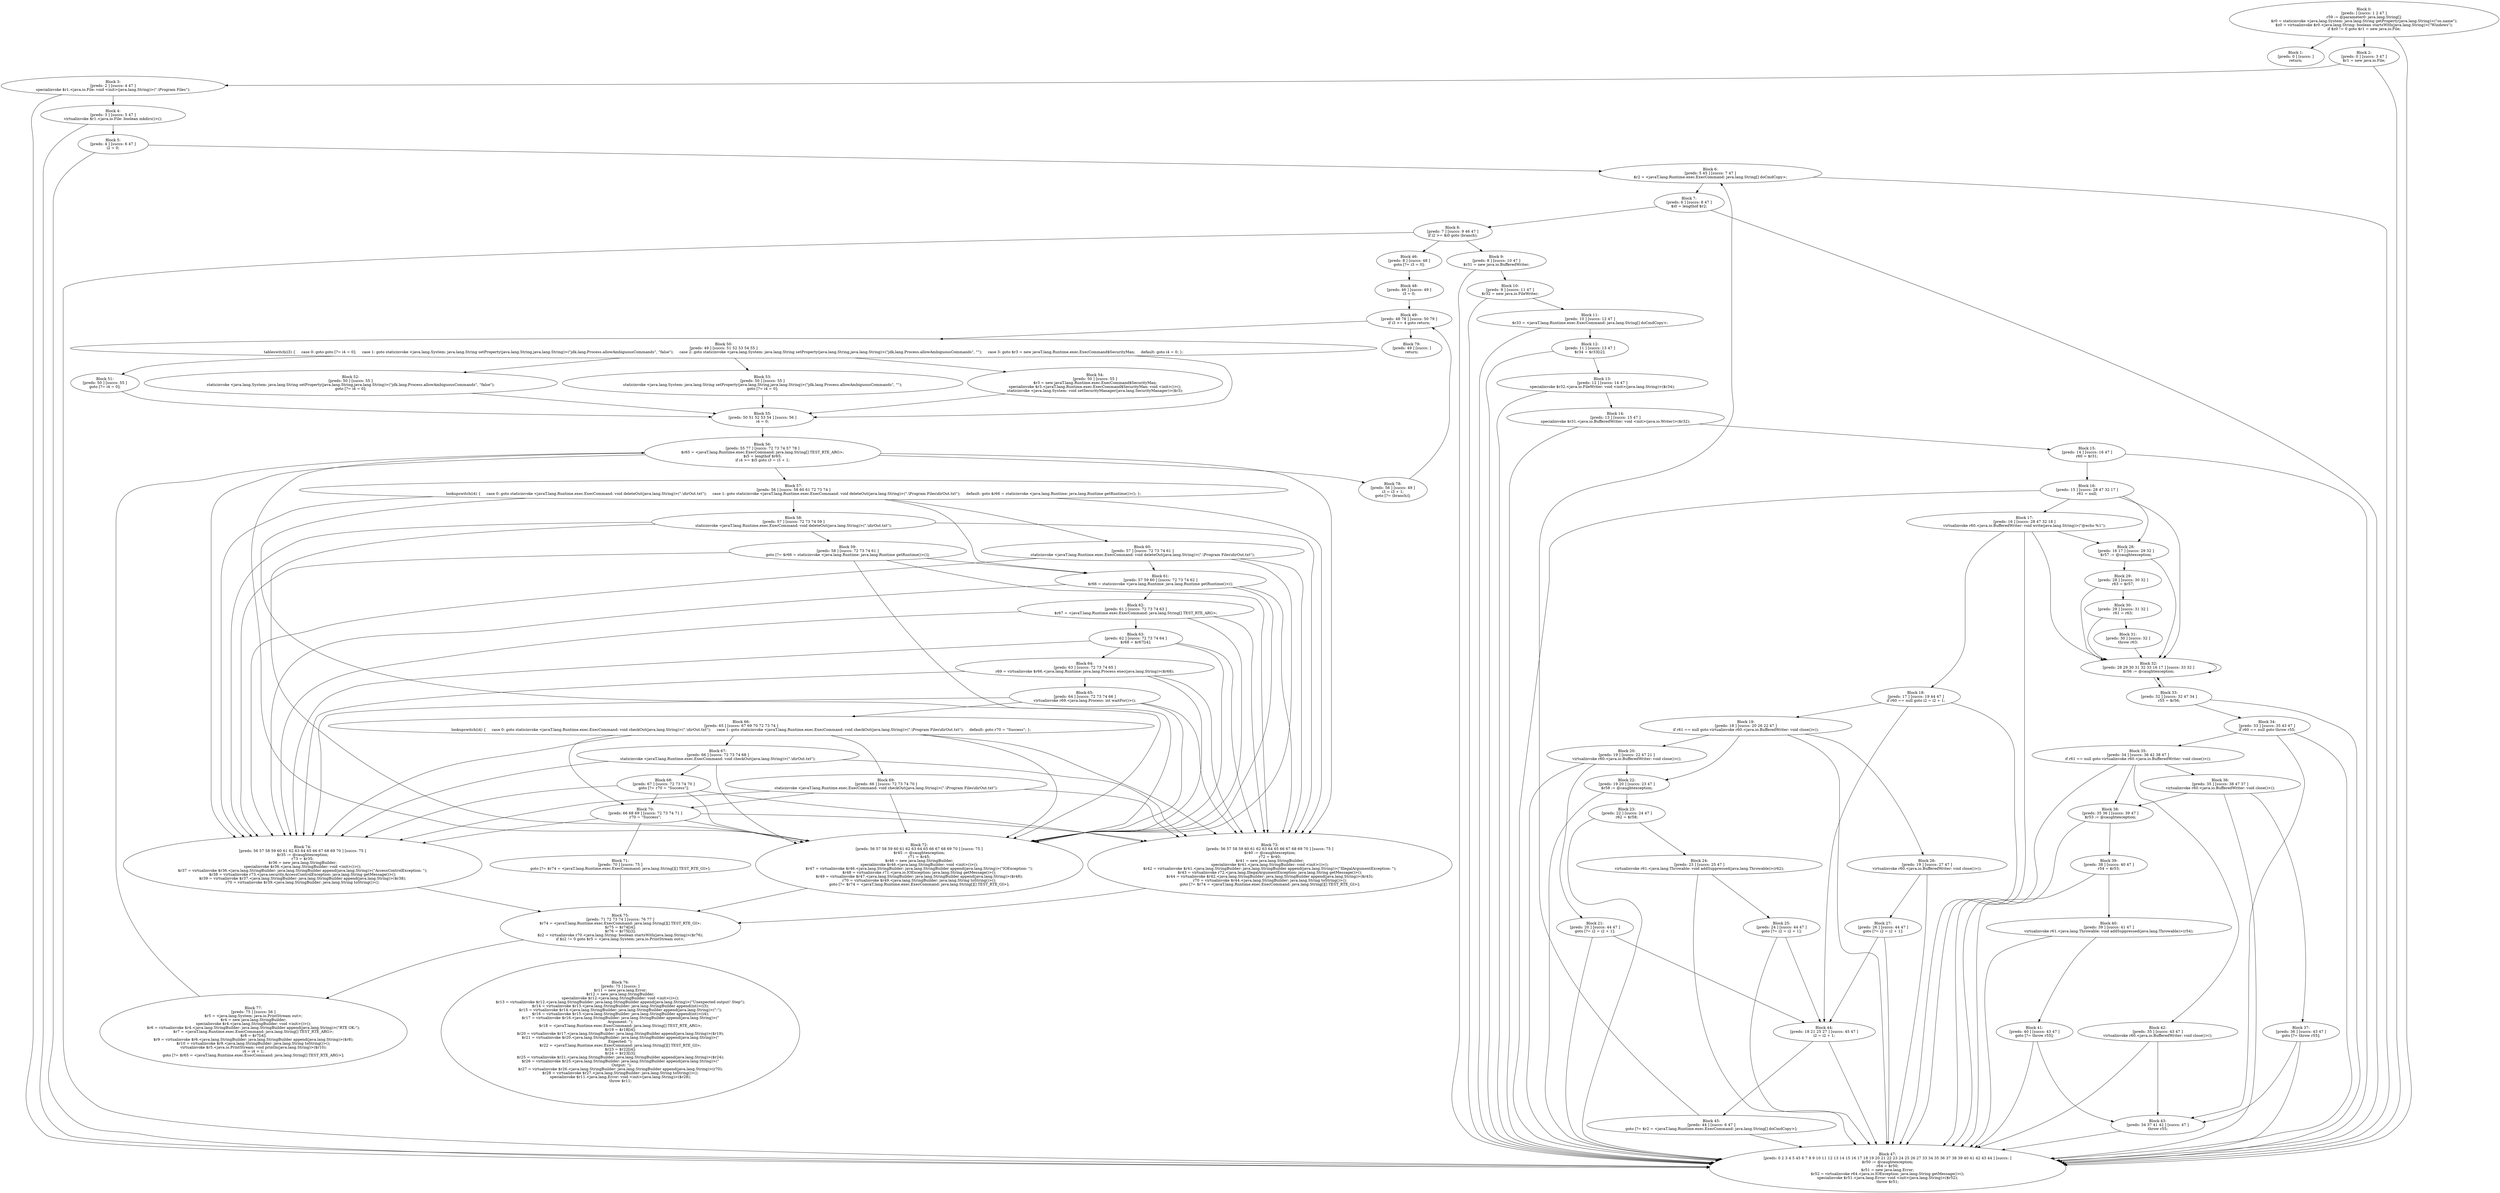 digraph "unitGraph" {
    "Block 0:
[preds: ] [succs: 1 2 47 ]
r59 := @parameter0: java.lang.String[];
$r0 = staticinvoke <java.lang.System: java.lang.String getProperty(java.lang.String)>(\"os.name\");
$z0 = virtualinvoke $r0.<java.lang.String: boolean startsWith(java.lang.String)>(\"Windows\");
if $z0 != 0 goto $r1 = new java.io.File;
"
    "Block 1:
[preds: 0 ] [succs: ]
return;
"
    "Block 2:
[preds: 0 ] [succs: 3 47 ]
$r1 = new java.io.File;
"
    "Block 3:
[preds: 2 ] [succs: 4 47 ]
specialinvoke $r1.<java.io.File: void <init>(java.lang.String)>(\".\\Program Files\");
"
    "Block 4:
[preds: 3 ] [succs: 5 47 ]
virtualinvoke $r1.<java.io.File: boolean mkdirs()>();
"
    "Block 5:
[preds: 4 ] [succs: 6 47 ]
i2 = 0;
"
    "Block 6:
[preds: 5 45 ] [succs: 7 47 ]
$r2 = <javaT.lang.Runtime.exec.ExecCommand: java.lang.String[] doCmdCopy>;
"
    "Block 7:
[preds: 6 ] [succs: 8 47 ]
$i0 = lengthof $r2;
"
    "Block 8:
[preds: 7 ] [succs: 9 46 47 ]
if i2 >= $i0 goto (branch);
"
    "Block 9:
[preds: 8 ] [succs: 10 47 ]
$r31 = new java.io.BufferedWriter;
"
    "Block 10:
[preds: 9 ] [succs: 11 47 ]
$r32 = new java.io.FileWriter;
"
    "Block 11:
[preds: 10 ] [succs: 12 47 ]
$r33 = <javaT.lang.Runtime.exec.ExecCommand: java.lang.String[] doCmdCopy>;
"
    "Block 12:
[preds: 11 ] [succs: 13 47 ]
$r34 = $r33[i2];
"
    "Block 13:
[preds: 12 ] [succs: 14 47 ]
specialinvoke $r32.<java.io.FileWriter: void <init>(java.lang.String)>($r34);
"
    "Block 14:
[preds: 13 ] [succs: 15 47 ]
specialinvoke $r31.<java.io.BufferedWriter: void <init>(java.io.Writer)>($r32);
"
    "Block 15:
[preds: 14 ] [succs: 16 47 ]
r60 = $r31;
"
    "Block 16:
[preds: 15 ] [succs: 28 47 32 17 ]
r61 = null;
"
    "Block 17:
[preds: 16 ] [succs: 28 47 32 18 ]
virtualinvoke r60.<java.io.BufferedWriter: void write(java.lang.String)>(\"@echo %1\");
"
    "Block 18:
[preds: 17 ] [succs: 19 44 47 ]
if r60 == null goto i2 = i2 + 1;
"
    "Block 19:
[preds: 18 ] [succs: 20 26 22 47 ]
if r61 == null goto virtualinvoke r60.<java.io.BufferedWriter: void close()>();
"
    "Block 20:
[preds: 19 ] [succs: 22 47 21 ]
virtualinvoke r60.<java.io.BufferedWriter: void close()>();
"
    "Block 21:
[preds: 20 ] [succs: 44 47 ]
goto [?= i2 = i2 + 1];
"
    "Block 22:
[preds: 19 20 ] [succs: 23 47 ]
$r58 := @caughtexception;
"
    "Block 23:
[preds: 22 ] [succs: 24 47 ]
r62 = $r58;
"
    "Block 24:
[preds: 23 ] [succs: 25 47 ]
virtualinvoke r61.<java.lang.Throwable: void addSuppressed(java.lang.Throwable)>(r62);
"
    "Block 25:
[preds: 24 ] [succs: 44 47 ]
goto [?= i2 = i2 + 1];
"
    "Block 26:
[preds: 19 ] [succs: 27 47 ]
virtualinvoke r60.<java.io.BufferedWriter: void close()>();
"
    "Block 27:
[preds: 26 ] [succs: 44 47 ]
goto [?= i2 = i2 + 1];
"
    "Block 28:
[preds: 16 17 ] [succs: 29 32 ]
$r57 := @caughtexception;
"
    "Block 29:
[preds: 28 ] [succs: 30 32 ]
r63 = $r57;
"
    "Block 30:
[preds: 29 ] [succs: 31 32 ]
r61 = r63;
"
    "Block 31:
[preds: 30 ] [succs: 32 ]
throw r63;
"
    "Block 32:
[preds: 28 29 30 31 32 33 16 17 ] [succs: 33 32 ]
$r56 := @caughtexception;
"
    "Block 33:
[preds: 32 ] [succs: 32 47 34 ]
r55 = $r56;
"
    "Block 34:
[preds: 33 ] [succs: 35 43 47 ]
if r60 == null goto throw r55;
"
    "Block 35:
[preds: 34 ] [succs: 36 42 38 47 ]
if r61 == null goto virtualinvoke r60.<java.io.BufferedWriter: void close()>();
"
    "Block 36:
[preds: 35 ] [succs: 38 47 37 ]
virtualinvoke r60.<java.io.BufferedWriter: void close()>();
"
    "Block 37:
[preds: 36 ] [succs: 43 47 ]
goto [?= throw r55];
"
    "Block 38:
[preds: 35 36 ] [succs: 39 47 ]
$r53 := @caughtexception;
"
    "Block 39:
[preds: 38 ] [succs: 40 47 ]
r54 = $r53;
"
    "Block 40:
[preds: 39 ] [succs: 41 47 ]
virtualinvoke r61.<java.lang.Throwable: void addSuppressed(java.lang.Throwable)>(r54);
"
    "Block 41:
[preds: 40 ] [succs: 43 47 ]
goto [?= throw r55];
"
    "Block 42:
[preds: 35 ] [succs: 43 47 ]
virtualinvoke r60.<java.io.BufferedWriter: void close()>();
"
    "Block 43:
[preds: 34 37 41 42 ] [succs: 47 ]
throw r55;
"
    "Block 44:
[preds: 18 21 25 27 ] [succs: 45 47 ]
i2 = i2 + 1;
"
    "Block 45:
[preds: 44 ] [succs: 6 47 ]
goto [?= $r2 = <javaT.lang.Runtime.exec.ExecCommand: java.lang.String[] doCmdCopy>];
"
    "Block 46:
[preds: 8 ] [succs: 48 ]
goto [?= i3 = 0];
"
    "Block 47:
[preds: 0 2 3 4 5 45 6 7 8 9 10 11 12 13 14 15 16 17 18 19 20 21 22 23 24 25 26 27 33 34 35 36 37 38 39 40 41 42 43 44 ] [succs: ]
$r50 := @caughtexception;
r64 = $r50;
$r51 = new java.lang.Error;
$r52 = virtualinvoke r64.<java.io.IOException: java.lang.String getMessage()>();
specialinvoke $r51.<java.lang.Error: void <init>(java.lang.String)>($r52);
throw $r51;
"
    "Block 48:
[preds: 46 ] [succs: 49 ]
i3 = 0;
"
    "Block 49:
[preds: 48 78 ] [succs: 50 79 ]
if i3 >= 4 goto return;
"
    "Block 50:
[preds: 49 ] [succs: 51 52 53 54 55 ]
tableswitch(i3) {     case 0: goto goto [?= i4 = 0];     case 1: goto staticinvoke <java.lang.System: java.lang.String setProperty(java.lang.String,java.lang.String)>(\"jdk.lang.Process.allowAmbiguousCommands\", \"false\");     case 2: goto staticinvoke <java.lang.System: java.lang.String setProperty(java.lang.String,java.lang.String)>(\"jdk.lang.Process.allowAmbiguousCommands\", \"\");     case 3: goto $r3 = new javaT.lang.Runtime.exec.ExecCommand$SecurityMan;     default: goto i4 = 0; };
"
    "Block 51:
[preds: 50 ] [succs: 55 ]
goto [?= i4 = 0];
"
    "Block 52:
[preds: 50 ] [succs: 55 ]
staticinvoke <java.lang.System: java.lang.String setProperty(java.lang.String,java.lang.String)>(\"jdk.lang.Process.allowAmbiguousCommands\", \"false\");
goto [?= i4 = 0];
"
    "Block 53:
[preds: 50 ] [succs: 55 ]
staticinvoke <java.lang.System: java.lang.String setProperty(java.lang.String,java.lang.String)>(\"jdk.lang.Process.allowAmbiguousCommands\", \"\");
goto [?= i4 = 0];
"
    "Block 54:
[preds: 50 ] [succs: 55 ]
$r3 = new javaT.lang.Runtime.exec.ExecCommand$SecurityMan;
specialinvoke $r3.<javaT.lang.Runtime.exec.ExecCommand$SecurityMan: void <init>()>();
staticinvoke <java.lang.System: void setSecurityManager(java.lang.SecurityManager)>($r3);
"
    "Block 55:
[preds: 50 51 52 53 54 ] [succs: 56 ]
i4 = 0;
"
    "Block 56:
[preds: 55 77 ] [succs: 72 73 74 57 78 ]
$r65 = <javaT.lang.Runtime.exec.ExecCommand: java.lang.String[] TEST_RTE_ARG>;
$i5 = lengthof $r65;
if i4 >= $i5 goto i3 = i3 + 1;
"
    "Block 57:
[preds: 56 ] [succs: 58 60 61 72 73 74 ]
lookupswitch(i4) {     case 0: goto staticinvoke <javaT.lang.Runtime.exec.ExecCommand: void deleteOut(java.lang.String)>(\".\\dirOut.txt\");     case 1: goto staticinvoke <javaT.lang.Runtime.exec.ExecCommand: void deleteOut(java.lang.String)>(\".\\Program Files\\dirOut.txt\");     default: goto $r66 = staticinvoke <java.lang.Runtime: java.lang.Runtime getRuntime()>(); };
"
    "Block 58:
[preds: 57 ] [succs: 72 73 74 59 ]
staticinvoke <javaT.lang.Runtime.exec.ExecCommand: void deleteOut(java.lang.String)>(\".\\dirOut.txt\");
"
    "Block 59:
[preds: 58 ] [succs: 72 73 74 61 ]
goto [?= $r66 = staticinvoke <java.lang.Runtime: java.lang.Runtime getRuntime()>()];
"
    "Block 60:
[preds: 57 ] [succs: 72 73 74 61 ]
staticinvoke <javaT.lang.Runtime.exec.ExecCommand: void deleteOut(java.lang.String)>(\".\\Program Files\\dirOut.txt\");
"
    "Block 61:
[preds: 57 59 60 ] [succs: 72 73 74 62 ]
$r66 = staticinvoke <java.lang.Runtime: java.lang.Runtime getRuntime()>();
"
    "Block 62:
[preds: 61 ] [succs: 72 73 74 63 ]
$r67 = <javaT.lang.Runtime.exec.ExecCommand: java.lang.String[] TEST_RTE_ARG>;
"
    "Block 63:
[preds: 62 ] [succs: 72 73 74 64 ]
$r68 = $r67[i4];
"
    "Block 64:
[preds: 63 ] [succs: 72 73 74 65 ]
r69 = virtualinvoke $r66.<java.lang.Runtime: java.lang.Process exec(java.lang.String)>($r68);
"
    "Block 65:
[preds: 64 ] [succs: 72 73 74 66 ]
virtualinvoke r69.<java.lang.Process: int waitFor()>();
"
    "Block 66:
[preds: 65 ] [succs: 67 69 70 72 73 74 ]
lookupswitch(i4) {     case 0: goto staticinvoke <javaT.lang.Runtime.exec.ExecCommand: void checkOut(java.lang.String)>(\".\\dirOut.txt\");     case 1: goto staticinvoke <javaT.lang.Runtime.exec.ExecCommand: void checkOut(java.lang.String)>(\".\\Program Files\\dirOut.txt\");     default: goto r70 = \"Success\"; };
"
    "Block 67:
[preds: 66 ] [succs: 72 73 74 68 ]
staticinvoke <javaT.lang.Runtime.exec.ExecCommand: void checkOut(java.lang.String)>(\".\\dirOut.txt\");
"
    "Block 68:
[preds: 67 ] [succs: 72 73 74 70 ]
goto [?= r70 = \"Success\"];
"
    "Block 69:
[preds: 66 ] [succs: 72 73 74 70 ]
staticinvoke <javaT.lang.Runtime.exec.ExecCommand: void checkOut(java.lang.String)>(\".\\Program Files\\dirOut.txt\");
"
    "Block 70:
[preds: 66 68 69 ] [succs: 72 73 74 71 ]
r70 = \"Success\";
"
    "Block 71:
[preds: 70 ] [succs: 75 ]
goto [?= $r74 = <javaT.lang.Runtime.exec.ExecCommand: java.lang.String[][] TEST_RTE_GI>];
"
    "Block 72:
[preds: 56 57 58 59 60 61 62 63 64 65 66 67 68 69 70 ] [succs: 75 ]
$r45 := @caughtexception;
r71 = $r45;
$r46 = new java.lang.StringBuilder;
specialinvoke $r46.<java.lang.StringBuilder: void <init>()>();
$r47 = virtualinvoke $r46.<java.lang.StringBuilder: java.lang.StringBuilder append(java.lang.String)>(\"IOException: \");
$r48 = virtualinvoke r71.<java.io.IOException: java.lang.String getMessage()>();
$r49 = virtualinvoke $r47.<java.lang.StringBuilder: java.lang.StringBuilder append(java.lang.String)>($r48);
r70 = virtualinvoke $r49.<java.lang.StringBuilder: java.lang.String toString()>();
goto [?= $r74 = <javaT.lang.Runtime.exec.ExecCommand: java.lang.String[][] TEST_RTE_GI>];
"
    "Block 73:
[preds: 56 57 58 59 60 61 62 63 64 65 66 67 68 69 70 ] [succs: 75 ]
$r40 := @caughtexception;
r72 = $r40;
$r41 = new java.lang.StringBuilder;
specialinvoke $r41.<java.lang.StringBuilder: void <init>()>();
$r42 = virtualinvoke $r41.<java.lang.StringBuilder: java.lang.StringBuilder append(java.lang.String)>(\"IllegalArgumentException: \");
$r43 = virtualinvoke r72.<java.lang.IllegalArgumentException: java.lang.String getMessage()>();
$r44 = virtualinvoke $r42.<java.lang.StringBuilder: java.lang.StringBuilder append(java.lang.String)>($r43);
r70 = virtualinvoke $r44.<java.lang.StringBuilder: java.lang.String toString()>();
goto [?= $r74 = <javaT.lang.Runtime.exec.ExecCommand: java.lang.String[][] TEST_RTE_GI>];
"
    "Block 74:
[preds: 56 57 58 59 60 61 62 63 64 65 66 67 68 69 70 ] [succs: 75 ]
$r35 := @caughtexception;
r73 = $r35;
$r36 = new java.lang.StringBuilder;
specialinvoke $r36.<java.lang.StringBuilder: void <init>()>();
$r37 = virtualinvoke $r36.<java.lang.StringBuilder: java.lang.StringBuilder append(java.lang.String)>(\"AccessControlException: \");
$r38 = virtualinvoke r73.<java.security.AccessControlException: java.lang.String getMessage()>();
$r39 = virtualinvoke $r37.<java.lang.StringBuilder: java.lang.StringBuilder append(java.lang.String)>($r38);
r70 = virtualinvoke $r39.<java.lang.StringBuilder: java.lang.String toString()>();
"
    "Block 75:
[preds: 71 72 73 74 ] [succs: 76 77 ]
$r74 = <javaT.lang.Runtime.exec.ExecCommand: java.lang.String[][] TEST_RTE_GI>;
$r75 = $r74[i4];
$r76 = $r75[i3];
$z2 = virtualinvoke r70.<java.lang.String: boolean startsWith(java.lang.String)>($r76);
if $z2 != 0 goto $r5 = <java.lang.System: java.io.PrintStream out>;
"
    "Block 76:
[preds: 75 ] [succs: ]
$r11 = new java.lang.Error;
$r12 = new java.lang.StringBuilder;
specialinvoke $r12.<java.lang.StringBuilder: void <init>()>();
$r13 = virtualinvoke $r12.<java.lang.StringBuilder: java.lang.StringBuilder append(java.lang.String)>(\"Unexpected output! Step\");
$r14 = virtualinvoke $r13.<java.lang.StringBuilder: java.lang.StringBuilder append(int)>(i3);
$r15 = virtualinvoke $r14.<java.lang.StringBuilder: java.lang.StringBuilder append(java.lang.String)>(\":\");
$r16 = virtualinvoke $r15.<java.lang.StringBuilder: java.lang.StringBuilder append(int)>(i4);
$r17 = virtualinvoke $r16.<java.lang.StringBuilder: java.lang.StringBuilder append(java.lang.String)>(\"\nArgument: \");
$r18 = <javaT.lang.Runtime.exec.ExecCommand: java.lang.String[] TEST_RTE_ARG>;
$r19 = $r18[i4];
$r20 = virtualinvoke $r17.<java.lang.StringBuilder: java.lang.StringBuilder append(java.lang.String)>($r19);
$r21 = virtualinvoke $r20.<java.lang.StringBuilder: java.lang.StringBuilder append(java.lang.String)>(\"\nExpected: \");
$r22 = <javaT.lang.Runtime.exec.ExecCommand: java.lang.String[][] TEST_RTE_GI>;
$r23 = $r22[i4];
$r24 = $r23[i3];
$r25 = virtualinvoke $r21.<java.lang.StringBuilder: java.lang.StringBuilder append(java.lang.String)>($r24);
$r26 = virtualinvoke $r25.<java.lang.StringBuilder: java.lang.StringBuilder append(java.lang.String)>(\"\n  Output: \");
$r27 = virtualinvoke $r26.<java.lang.StringBuilder: java.lang.StringBuilder append(java.lang.String)>(r70);
$r28 = virtualinvoke $r27.<java.lang.StringBuilder: java.lang.String toString()>();
specialinvoke $r11.<java.lang.Error: void <init>(java.lang.String)>($r28);
throw $r11;
"
    "Block 77:
[preds: 75 ] [succs: 56 ]
$r5 = <java.lang.System: java.io.PrintStream out>;
$r4 = new java.lang.StringBuilder;
specialinvoke $r4.<java.lang.StringBuilder: void <init>()>();
$r6 = virtualinvoke $r4.<java.lang.StringBuilder: java.lang.StringBuilder append(java.lang.String)>(\"RTE OK:\");
$r7 = <javaT.lang.Runtime.exec.ExecCommand: java.lang.String[] TEST_RTE_ARG>;
$r8 = $r7[i4];
$r9 = virtualinvoke $r6.<java.lang.StringBuilder: java.lang.StringBuilder append(java.lang.String)>($r8);
$r10 = virtualinvoke $r9.<java.lang.StringBuilder: java.lang.String toString()>();
virtualinvoke $r5.<java.io.PrintStream: void println(java.lang.String)>($r10);
i4 = i4 + 1;
goto [?= $r65 = <javaT.lang.Runtime.exec.ExecCommand: java.lang.String[] TEST_RTE_ARG>];
"
    "Block 78:
[preds: 56 ] [succs: 49 ]
i3 = i3 + 1;
goto [?= (branch)];
"
    "Block 79:
[preds: 49 ] [succs: ]
return;
"
    "Block 0:
[preds: ] [succs: 1 2 47 ]
r59 := @parameter0: java.lang.String[];
$r0 = staticinvoke <java.lang.System: java.lang.String getProperty(java.lang.String)>(\"os.name\");
$z0 = virtualinvoke $r0.<java.lang.String: boolean startsWith(java.lang.String)>(\"Windows\");
if $z0 != 0 goto $r1 = new java.io.File;
"->"Block 1:
[preds: 0 ] [succs: ]
return;
";
    "Block 0:
[preds: ] [succs: 1 2 47 ]
r59 := @parameter0: java.lang.String[];
$r0 = staticinvoke <java.lang.System: java.lang.String getProperty(java.lang.String)>(\"os.name\");
$z0 = virtualinvoke $r0.<java.lang.String: boolean startsWith(java.lang.String)>(\"Windows\");
if $z0 != 0 goto $r1 = new java.io.File;
"->"Block 2:
[preds: 0 ] [succs: 3 47 ]
$r1 = new java.io.File;
";
    "Block 0:
[preds: ] [succs: 1 2 47 ]
r59 := @parameter0: java.lang.String[];
$r0 = staticinvoke <java.lang.System: java.lang.String getProperty(java.lang.String)>(\"os.name\");
$z0 = virtualinvoke $r0.<java.lang.String: boolean startsWith(java.lang.String)>(\"Windows\");
if $z0 != 0 goto $r1 = new java.io.File;
"->"Block 47:
[preds: 0 2 3 4 5 45 6 7 8 9 10 11 12 13 14 15 16 17 18 19 20 21 22 23 24 25 26 27 33 34 35 36 37 38 39 40 41 42 43 44 ] [succs: ]
$r50 := @caughtexception;
r64 = $r50;
$r51 = new java.lang.Error;
$r52 = virtualinvoke r64.<java.io.IOException: java.lang.String getMessage()>();
specialinvoke $r51.<java.lang.Error: void <init>(java.lang.String)>($r52);
throw $r51;
";
    "Block 2:
[preds: 0 ] [succs: 3 47 ]
$r1 = new java.io.File;
"->"Block 3:
[preds: 2 ] [succs: 4 47 ]
specialinvoke $r1.<java.io.File: void <init>(java.lang.String)>(\".\\Program Files\");
";
    "Block 2:
[preds: 0 ] [succs: 3 47 ]
$r1 = new java.io.File;
"->"Block 47:
[preds: 0 2 3 4 5 45 6 7 8 9 10 11 12 13 14 15 16 17 18 19 20 21 22 23 24 25 26 27 33 34 35 36 37 38 39 40 41 42 43 44 ] [succs: ]
$r50 := @caughtexception;
r64 = $r50;
$r51 = new java.lang.Error;
$r52 = virtualinvoke r64.<java.io.IOException: java.lang.String getMessage()>();
specialinvoke $r51.<java.lang.Error: void <init>(java.lang.String)>($r52);
throw $r51;
";
    "Block 3:
[preds: 2 ] [succs: 4 47 ]
specialinvoke $r1.<java.io.File: void <init>(java.lang.String)>(\".\\Program Files\");
"->"Block 4:
[preds: 3 ] [succs: 5 47 ]
virtualinvoke $r1.<java.io.File: boolean mkdirs()>();
";
    "Block 3:
[preds: 2 ] [succs: 4 47 ]
specialinvoke $r1.<java.io.File: void <init>(java.lang.String)>(\".\\Program Files\");
"->"Block 47:
[preds: 0 2 3 4 5 45 6 7 8 9 10 11 12 13 14 15 16 17 18 19 20 21 22 23 24 25 26 27 33 34 35 36 37 38 39 40 41 42 43 44 ] [succs: ]
$r50 := @caughtexception;
r64 = $r50;
$r51 = new java.lang.Error;
$r52 = virtualinvoke r64.<java.io.IOException: java.lang.String getMessage()>();
specialinvoke $r51.<java.lang.Error: void <init>(java.lang.String)>($r52);
throw $r51;
";
    "Block 4:
[preds: 3 ] [succs: 5 47 ]
virtualinvoke $r1.<java.io.File: boolean mkdirs()>();
"->"Block 5:
[preds: 4 ] [succs: 6 47 ]
i2 = 0;
";
    "Block 4:
[preds: 3 ] [succs: 5 47 ]
virtualinvoke $r1.<java.io.File: boolean mkdirs()>();
"->"Block 47:
[preds: 0 2 3 4 5 45 6 7 8 9 10 11 12 13 14 15 16 17 18 19 20 21 22 23 24 25 26 27 33 34 35 36 37 38 39 40 41 42 43 44 ] [succs: ]
$r50 := @caughtexception;
r64 = $r50;
$r51 = new java.lang.Error;
$r52 = virtualinvoke r64.<java.io.IOException: java.lang.String getMessage()>();
specialinvoke $r51.<java.lang.Error: void <init>(java.lang.String)>($r52);
throw $r51;
";
    "Block 5:
[preds: 4 ] [succs: 6 47 ]
i2 = 0;
"->"Block 6:
[preds: 5 45 ] [succs: 7 47 ]
$r2 = <javaT.lang.Runtime.exec.ExecCommand: java.lang.String[] doCmdCopy>;
";
    "Block 5:
[preds: 4 ] [succs: 6 47 ]
i2 = 0;
"->"Block 47:
[preds: 0 2 3 4 5 45 6 7 8 9 10 11 12 13 14 15 16 17 18 19 20 21 22 23 24 25 26 27 33 34 35 36 37 38 39 40 41 42 43 44 ] [succs: ]
$r50 := @caughtexception;
r64 = $r50;
$r51 = new java.lang.Error;
$r52 = virtualinvoke r64.<java.io.IOException: java.lang.String getMessage()>();
specialinvoke $r51.<java.lang.Error: void <init>(java.lang.String)>($r52);
throw $r51;
";
    "Block 6:
[preds: 5 45 ] [succs: 7 47 ]
$r2 = <javaT.lang.Runtime.exec.ExecCommand: java.lang.String[] doCmdCopy>;
"->"Block 7:
[preds: 6 ] [succs: 8 47 ]
$i0 = lengthof $r2;
";
    "Block 6:
[preds: 5 45 ] [succs: 7 47 ]
$r2 = <javaT.lang.Runtime.exec.ExecCommand: java.lang.String[] doCmdCopy>;
"->"Block 47:
[preds: 0 2 3 4 5 45 6 7 8 9 10 11 12 13 14 15 16 17 18 19 20 21 22 23 24 25 26 27 33 34 35 36 37 38 39 40 41 42 43 44 ] [succs: ]
$r50 := @caughtexception;
r64 = $r50;
$r51 = new java.lang.Error;
$r52 = virtualinvoke r64.<java.io.IOException: java.lang.String getMessage()>();
specialinvoke $r51.<java.lang.Error: void <init>(java.lang.String)>($r52);
throw $r51;
";
    "Block 7:
[preds: 6 ] [succs: 8 47 ]
$i0 = lengthof $r2;
"->"Block 8:
[preds: 7 ] [succs: 9 46 47 ]
if i2 >= $i0 goto (branch);
";
    "Block 7:
[preds: 6 ] [succs: 8 47 ]
$i0 = lengthof $r2;
"->"Block 47:
[preds: 0 2 3 4 5 45 6 7 8 9 10 11 12 13 14 15 16 17 18 19 20 21 22 23 24 25 26 27 33 34 35 36 37 38 39 40 41 42 43 44 ] [succs: ]
$r50 := @caughtexception;
r64 = $r50;
$r51 = new java.lang.Error;
$r52 = virtualinvoke r64.<java.io.IOException: java.lang.String getMessage()>();
specialinvoke $r51.<java.lang.Error: void <init>(java.lang.String)>($r52);
throw $r51;
";
    "Block 8:
[preds: 7 ] [succs: 9 46 47 ]
if i2 >= $i0 goto (branch);
"->"Block 9:
[preds: 8 ] [succs: 10 47 ]
$r31 = new java.io.BufferedWriter;
";
    "Block 8:
[preds: 7 ] [succs: 9 46 47 ]
if i2 >= $i0 goto (branch);
"->"Block 46:
[preds: 8 ] [succs: 48 ]
goto [?= i3 = 0];
";
    "Block 8:
[preds: 7 ] [succs: 9 46 47 ]
if i2 >= $i0 goto (branch);
"->"Block 47:
[preds: 0 2 3 4 5 45 6 7 8 9 10 11 12 13 14 15 16 17 18 19 20 21 22 23 24 25 26 27 33 34 35 36 37 38 39 40 41 42 43 44 ] [succs: ]
$r50 := @caughtexception;
r64 = $r50;
$r51 = new java.lang.Error;
$r52 = virtualinvoke r64.<java.io.IOException: java.lang.String getMessage()>();
specialinvoke $r51.<java.lang.Error: void <init>(java.lang.String)>($r52);
throw $r51;
";
    "Block 9:
[preds: 8 ] [succs: 10 47 ]
$r31 = new java.io.BufferedWriter;
"->"Block 10:
[preds: 9 ] [succs: 11 47 ]
$r32 = new java.io.FileWriter;
";
    "Block 9:
[preds: 8 ] [succs: 10 47 ]
$r31 = new java.io.BufferedWriter;
"->"Block 47:
[preds: 0 2 3 4 5 45 6 7 8 9 10 11 12 13 14 15 16 17 18 19 20 21 22 23 24 25 26 27 33 34 35 36 37 38 39 40 41 42 43 44 ] [succs: ]
$r50 := @caughtexception;
r64 = $r50;
$r51 = new java.lang.Error;
$r52 = virtualinvoke r64.<java.io.IOException: java.lang.String getMessage()>();
specialinvoke $r51.<java.lang.Error: void <init>(java.lang.String)>($r52);
throw $r51;
";
    "Block 10:
[preds: 9 ] [succs: 11 47 ]
$r32 = new java.io.FileWriter;
"->"Block 11:
[preds: 10 ] [succs: 12 47 ]
$r33 = <javaT.lang.Runtime.exec.ExecCommand: java.lang.String[] doCmdCopy>;
";
    "Block 10:
[preds: 9 ] [succs: 11 47 ]
$r32 = new java.io.FileWriter;
"->"Block 47:
[preds: 0 2 3 4 5 45 6 7 8 9 10 11 12 13 14 15 16 17 18 19 20 21 22 23 24 25 26 27 33 34 35 36 37 38 39 40 41 42 43 44 ] [succs: ]
$r50 := @caughtexception;
r64 = $r50;
$r51 = new java.lang.Error;
$r52 = virtualinvoke r64.<java.io.IOException: java.lang.String getMessage()>();
specialinvoke $r51.<java.lang.Error: void <init>(java.lang.String)>($r52);
throw $r51;
";
    "Block 11:
[preds: 10 ] [succs: 12 47 ]
$r33 = <javaT.lang.Runtime.exec.ExecCommand: java.lang.String[] doCmdCopy>;
"->"Block 12:
[preds: 11 ] [succs: 13 47 ]
$r34 = $r33[i2];
";
    "Block 11:
[preds: 10 ] [succs: 12 47 ]
$r33 = <javaT.lang.Runtime.exec.ExecCommand: java.lang.String[] doCmdCopy>;
"->"Block 47:
[preds: 0 2 3 4 5 45 6 7 8 9 10 11 12 13 14 15 16 17 18 19 20 21 22 23 24 25 26 27 33 34 35 36 37 38 39 40 41 42 43 44 ] [succs: ]
$r50 := @caughtexception;
r64 = $r50;
$r51 = new java.lang.Error;
$r52 = virtualinvoke r64.<java.io.IOException: java.lang.String getMessage()>();
specialinvoke $r51.<java.lang.Error: void <init>(java.lang.String)>($r52);
throw $r51;
";
    "Block 12:
[preds: 11 ] [succs: 13 47 ]
$r34 = $r33[i2];
"->"Block 13:
[preds: 12 ] [succs: 14 47 ]
specialinvoke $r32.<java.io.FileWriter: void <init>(java.lang.String)>($r34);
";
    "Block 12:
[preds: 11 ] [succs: 13 47 ]
$r34 = $r33[i2];
"->"Block 47:
[preds: 0 2 3 4 5 45 6 7 8 9 10 11 12 13 14 15 16 17 18 19 20 21 22 23 24 25 26 27 33 34 35 36 37 38 39 40 41 42 43 44 ] [succs: ]
$r50 := @caughtexception;
r64 = $r50;
$r51 = new java.lang.Error;
$r52 = virtualinvoke r64.<java.io.IOException: java.lang.String getMessage()>();
specialinvoke $r51.<java.lang.Error: void <init>(java.lang.String)>($r52);
throw $r51;
";
    "Block 13:
[preds: 12 ] [succs: 14 47 ]
specialinvoke $r32.<java.io.FileWriter: void <init>(java.lang.String)>($r34);
"->"Block 14:
[preds: 13 ] [succs: 15 47 ]
specialinvoke $r31.<java.io.BufferedWriter: void <init>(java.io.Writer)>($r32);
";
    "Block 13:
[preds: 12 ] [succs: 14 47 ]
specialinvoke $r32.<java.io.FileWriter: void <init>(java.lang.String)>($r34);
"->"Block 47:
[preds: 0 2 3 4 5 45 6 7 8 9 10 11 12 13 14 15 16 17 18 19 20 21 22 23 24 25 26 27 33 34 35 36 37 38 39 40 41 42 43 44 ] [succs: ]
$r50 := @caughtexception;
r64 = $r50;
$r51 = new java.lang.Error;
$r52 = virtualinvoke r64.<java.io.IOException: java.lang.String getMessage()>();
specialinvoke $r51.<java.lang.Error: void <init>(java.lang.String)>($r52);
throw $r51;
";
    "Block 14:
[preds: 13 ] [succs: 15 47 ]
specialinvoke $r31.<java.io.BufferedWriter: void <init>(java.io.Writer)>($r32);
"->"Block 15:
[preds: 14 ] [succs: 16 47 ]
r60 = $r31;
";
    "Block 14:
[preds: 13 ] [succs: 15 47 ]
specialinvoke $r31.<java.io.BufferedWriter: void <init>(java.io.Writer)>($r32);
"->"Block 47:
[preds: 0 2 3 4 5 45 6 7 8 9 10 11 12 13 14 15 16 17 18 19 20 21 22 23 24 25 26 27 33 34 35 36 37 38 39 40 41 42 43 44 ] [succs: ]
$r50 := @caughtexception;
r64 = $r50;
$r51 = new java.lang.Error;
$r52 = virtualinvoke r64.<java.io.IOException: java.lang.String getMessage()>();
specialinvoke $r51.<java.lang.Error: void <init>(java.lang.String)>($r52);
throw $r51;
";
    "Block 15:
[preds: 14 ] [succs: 16 47 ]
r60 = $r31;
"->"Block 16:
[preds: 15 ] [succs: 28 47 32 17 ]
r61 = null;
";
    "Block 15:
[preds: 14 ] [succs: 16 47 ]
r60 = $r31;
"->"Block 47:
[preds: 0 2 3 4 5 45 6 7 8 9 10 11 12 13 14 15 16 17 18 19 20 21 22 23 24 25 26 27 33 34 35 36 37 38 39 40 41 42 43 44 ] [succs: ]
$r50 := @caughtexception;
r64 = $r50;
$r51 = new java.lang.Error;
$r52 = virtualinvoke r64.<java.io.IOException: java.lang.String getMessage()>();
specialinvoke $r51.<java.lang.Error: void <init>(java.lang.String)>($r52);
throw $r51;
";
    "Block 16:
[preds: 15 ] [succs: 28 47 32 17 ]
r61 = null;
"->"Block 28:
[preds: 16 17 ] [succs: 29 32 ]
$r57 := @caughtexception;
";
    "Block 16:
[preds: 15 ] [succs: 28 47 32 17 ]
r61 = null;
"->"Block 47:
[preds: 0 2 3 4 5 45 6 7 8 9 10 11 12 13 14 15 16 17 18 19 20 21 22 23 24 25 26 27 33 34 35 36 37 38 39 40 41 42 43 44 ] [succs: ]
$r50 := @caughtexception;
r64 = $r50;
$r51 = new java.lang.Error;
$r52 = virtualinvoke r64.<java.io.IOException: java.lang.String getMessage()>();
specialinvoke $r51.<java.lang.Error: void <init>(java.lang.String)>($r52);
throw $r51;
";
    "Block 16:
[preds: 15 ] [succs: 28 47 32 17 ]
r61 = null;
"->"Block 32:
[preds: 28 29 30 31 32 33 16 17 ] [succs: 33 32 ]
$r56 := @caughtexception;
";
    "Block 16:
[preds: 15 ] [succs: 28 47 32 17 ]
r61 = null;
"->"Block 17:
[preds: 16 ] [succs: 28 47 32 18 ]
virtualinvoke r60.<java.io.BufferedWriter: void write(java.lang.String)>(\"@echo %1\");
";
    "Block 17:
[preds: 16 ] [succs: 28 47 32 18 ]
virtualinvoke r60.<java.io.BufferedWriter: void write(java.lang.String)>(\"@echo %1\");
"->"Block 28:
[preds: 16 17 ] [succs: 29 32 ]
$r57 := @caughtexception;
";
    "Block 17:
[preds: 16 ] [succs: 28 47 32 18 ]
virtualinvoke r60.<java.io.BufferedWriter: void write(java.lang.String)>(\"@echo %1\");
"->"Block 47:
[preds: 0 2 3 4 5 45 6 7 8 9 10 11 12 13 14 15 16 17 18 19 20 21 22 23 24 25 26 27 33 34 35 36 37 38 39 40 41 42 43 44 ] [succs: ]
$r50 := @caughtexception;
r64 = $r50;
$r51 = new java.lang.Error;
$r52 = virtualinvoke r64.<java.io.IOException: java.lang.String getMessage()>();
specialinvoke $r51.<java.lang.Error: void <init>(java.lang.String)>($r52);
throw $r51;
";
    "Block 17:
[preds: 16 ] [succs: 28 47 32 18 ]
virtualinvoke r60.<java.io.BufferedWriter: void write(java.lang.String)>(\"@echo %1\");
"->"Block 32:
[preds: 28 29 30 31 32 33 16 17 ] [succs: 33 32 ]
$r56 := @caughtexception;
";
    "Block 17:
[preds: 16 ] [succs: 28 47 32 18 ]
virtualinvoke r60.<java.io.BufferedWriter: void write(java.lang.String)>(\"@echo %1\");
"->"Block 18:
[preds: 17 ] [succs: 19 44 47 ]
if r60 == null goto i2 = i2 + 1;
";
    "Block 18:
[preds: 17 ] [succs: 19 44 47 ]
if r60 == null goto i2 = i2 + 1;
"->"Block 19:
[preds: 18 ] [succs: 20 26 22 47 ]
if r61 == null goto virtualinvoke r60.<java.io.BufferedWriter: void close()>();
";
    "Block 18:
[preds: 17 ] [succs: 19 44 47 ]
if r60 == null goto i2 = i2 + 1;
"->"Block 44:
[preds: 18 21 25 27 ] [succs: 45 47 ]
i2 = i2 + 1;
";
    "Block 18:
[preds: 17 ] [succs: 19 44 47 ]
if r60 == null goto i2 = i2 + 1;
"->"Block 47:
[preds: 0 2 3 4 5 45 6 7 8 9 10 11 12 13 14 15 16 17 18 19 20 21 22 23 24 25 26 27 33 34 35 36 37 38 39 40 41 42 43 44 ] [succs: ]
$r50 := @caughtexception;
r64 = $r50;
$r51 = new java.lang.Error;
$r52 = virtualinvoke r64.<java.io.IOException: java.lang.String getMessage()>();
specialinvoke $r51.<java.lang.Error: void <init>(java.lang.String)>($r52);
throw $r51;
";
    "Block 19:
[preds: 18 ] [succs: 20 26 22 47 ]
if r61 == null goto virtualinvoke r60.<java.io.BufferedWriter: void close()>();
"->"Block 20:
[preds: 19 ] [succs: 22 47 21 ]
virtualinvoke r60.<java.io.BufferedWriter: void close()>();
";
    "Block 19:
[preds: 18 ] [succs: 20 26 22 47 ]
if r61 == null goto virtualinvoke r60.<java.io.BufferedWriter: void close()>();
"->"Block 26:
[preds: 19 ] [succs: 27 47 ]
virtualinvoke r60.<java.io.BufferedWriter: void close()>();
";
    "Block 19:
[preds: 18 ] [succs: 20 26 22 47 ]
if r61 == null goto virtualinvoke r60.<java.io.BufferedWriter: void close()>();
"->"Block 22:
[preds: 19 20 ] [succs: 23 47 ]
$r58 := @caughtexception;
";
    "Block 19:
[preds: 18 ] [succs: 20 26 22 47 ]
if r61 == null goto virtualinvoke r60.<java.io.BufferedWriter: void close()>();
"->"Block 47:
[preds: 0 2 3 4 5 45 6 7 8 9 10 11 12 13 14 15 16 17 18 19 20 21 22 23 24 25 26 27 33 34 35 36 37 38 39 40 41 42 43 44 ] [succs: ]
$r50 := @caughtexception;
r64 = $r50;
$r51 = new java.lang.Error;
$r52 = virtualinvoke r64.<java.io.IOException: java.lang.String getMessage()>();
specialinvoke $r51.<java.lang.Error: void <init>(java.lang.String)>($r52);
throw $r51;
";
    "Block 20:
[preds: 19 ] [succs: 22 47 21 ]
virtualinvoke r60.<java.io.BufferedWriter: void close()>();
"->"Block 22:
[preds: 19 20 ] [succs: 23 47 ]
$r58 := @caughtexception;
";
    "Block 20:
[preds: 19 ] [succs: 22 47 21 ]
virtualinvoke r60.<java.io.BufferedWriter: void close()>();
"->"Block 47:
[preds: 0 2 3 4 5 45 6 7 8 9 10 11 12 13 14 15 16 17 18 19 20 21 22 23 24 25 26 27 33 34 35 36 37 38 39 40 41 42 43 44 ] [succs: ]
$r50 := @caughtexception;
r64 = $r50;
$r51 = new java.lang.Error;
$r52 = virtualinvoke r64.<java.io.IOException: java.lang.String getMessage()>();
specialinvoke $r51.<java.lang.Error: void <init>(java.lang.String)>($r52);
throw $r51;
";
    "Block 20:
[preds: 19 ] [succs: 22 47 21 ]
virtualinvoke r60.<java.io.BufferedWriter: void close()>();
"->"Block 21:
[preds: 20 ] [succs: 44 47 ]
goto [?= i2 = i2 + 1];
";
    "Block 21:
[preds: 20 ] [succs: 44 47 ]
goto [?= i2 = i2 + 1];
"->"Block 44:
[preds: 18 21 25 27 ] [succs: 45 47 ]
i2 = i2 + 1;
";
    "Block 21:
[preds: 20 ] [succs: 44 47 ]
goto [?= i2 = i2 + 1];
"->"Block 47:
[preds: 0 2 3 4 5 45 6 7 8 9 10 11 12 13 14 15 16 17 18 19 20 21 22 23 24 25 26 27 33 34 35 36 37 38 39 40 41 42 43 44 ] [succs: ]
$r50 := @caughtexception;
r64 = $r50;
$r51 = new java.lang.Error;
$r52 = virtualinvoke r64.<java.io.IOException: java.lang.String getMessage()>();
specialinvoke $r51.<java.lang.Error: void <init>(java.lang.String)>($r52);
throw $r51;
";
    "Block 22:
[preds: 19 20 ] [succs: 23 47 ]
$r58 := @caughtexception;
"->"Block 23:
[preds: 22 ] [succs: 24 47 ]
r62 = $r58;
";
    "Block 22:
[preds: 19 20 ] [succs: 23 47 ]
$r58 := @caughtexception;
"->"Block 47:
[preds: 0 2 3 4 5 45 6 7 8 9 10 11 12 13 14 15 16 17 18 19 20 21 22 23 24 25 26 27 33 34 35 36 37 38 39 40 41 42 43 44 ] [succs: ]
$r50 := @caughtexception;
r64 = $r50;
$r51 = new java.lang.Error;
$r52 = virtualinvoke r64.<java.io.IOException: java.lang.String getMessage()>();
specialinvoke $r51.<java.lang.Error: void <init>(java.lang.String)>($r52);
throw $r51;
";
    "Block 23:
[preds: 22 ] [succs: 24 47 ]
r62 = $r58;
"->"Block 24:
[preds: 23 ] [succs: 25 47 ]
virtualinvoke r61.<java.lang.Throwable: void addSuppressed(java.lang.Throwable)>(r62);
";
    "Block 23:
[preds: 22 ] [succs: 24 47 ]
r62 = $r58;
"->"Block 47:
[preds: 0 2 3 4 5 45 6 7 8 9 10 11 12 13 14 15 16 17 18 19 20 21 22 23 24 25 26 27 33 34 35 36 37 38 39 40 41 42 43 44 ] [succs: ]
$r50 := @caughtexception;
r64 = $r50;
$r51 = new java.lang.Error;
$r52 = virtualinvoke r64.<java.io.IOException: java.lang.String getMessage()>();
specialinvoke $r51.<java.lang.Error: void <init>(java.lang.String)>($r52);
throw $r51;
";
    "Block 24:
[preds: 23 ] [succs: 25 47 ]
virtualinvoke r61.<java.lang.Throwable: void addSuppressed(java.lang.Throwable)>(r62);
"->"Block 25:
[preds: 24 ] [succs: 44 47 ]
goto [?= i2 = i2 + 1];
";
    "Block 24:
[preds: 23 ] [succs: 25 47 ]
virtualinvoke r61.<java.lang.Throwable: void addSuppressed(java.lang.Throwable)>(r62);
"->"Block 47:
[preds: 0 2 3 4 5 45 6 7 8 9 10 11 12 13 14 15 16 17 18 19 20 21 22 23 24 25 26 27 33 34 35 36 37 38 39 40 41 42 43 44 ] [succs: ]
$r50 := @caughtexception;
r64 = $r50;
$r51 = new java.lang.Error;
$r52 = virtualinvoke r64.<java.io.IOException: java.lang.String getMessage()>();
specialinvoke $r51.<java.lang.Error: void <init>(java.lang.String)>($r52);
throw $r51;
";
    "Block 25:
[preds: 24 ] [succs: 44 47 ]
goto [?= i2 = i2 + 1];
"->"Block 44:
[preds: 18 21 25 27 ] [succs: 45 47 ]
i2 = i2 + 1;
";
    "Block 25:
[preds: 24 ] [succs: 44 47 ]
goto [?= i2 = i2 + 1];
"->"Block 47:
[preds: 0 2 3 4 5 45 6 7 8 9 10 11 12 13 14 15 16 17 18 19 20 21 22 23 24 25 26 27 33 34 35 36 37 38 39 40 41 42 43 44 ] [succs: ]
$r50 := @caughtexception;
r64 = $r50;
$r51 = new java.lang.Error;
$r52 = virtualinvoke r64.<java.io.IOException: java.lang.String getMessage()>();
specialinvoke $r51.<java.lang.Error: void <init>(java.lang.String)>($r52);
throw $r51;
";
    "Block 26:
[preds: 19 ] [succs: 27 47 ]
virtualinvoke r60.<java.io.BufferedWriter: void close()>();
"->"Block 27:
[preds: 26 ] [succs: 44 47 ]
goto [?= i2 = i2 + 1];
";
    "Block 26:
[preds: 19 ] [succs: 27 47 ]
virtualinvoke r60.<java.io.BufferedWriter: void close()>();
"->"Block 47:
[preds: 0 2 3 4 5 45 6 7 8 9 10 11 12 13 14 15 16 17 18 19 20 21 22 23 24 25 26 27 33 34 35 36 37 38 39 40 41 42 43 44 ] [succs: ]
$r50 := @caughtexception;
r64 = $r50;
$r51 = new java.lang.Error;
$r52 = virtualinvoke r64.<java.io.IOException: java.lang.String getMessage()>();
specialinvoke $r51.<java.lang.Error: void <init>(java.lang.String)>($r52);
throw $r51;
";
    "Block 27:
[preds: 26 ] [succs: 44 47 ]
goto [?= i2 = i2 + 1];
"->"Block 44:
[preds: 18 21 25 27 ] [succs: 45 47 ]
i2 = i2 + 1;
";
    "Block 27:
[preds: 26 ] [succs: 44 47 ]
goto [?= i2 = i2 + 1];
"->"Block 47:
[preds: 0 2 3 4 5 45 6 7 8 9 10 11 12 13 14 15 16 17 18 19 20 21 22 23 24 25 26 27 33 34 35 36 37 38 39 40 41 42 43 44 ] [succs: ]
$r50 := @caughtexception;
r64 = $r50;
$r51 = new java.lang.Error;
$r52 = virtualinvoke r64.<java.io.IOException: java.lang.String getMessage()>();
specialinvoke $r51.<java.lang.Error: void <init>(java.lang.String)>($r52);
throw $r51;
";
    "Block 28:
[preds: 16 17 ] [succs: 29 32 ]
$r57 := @caughtexception;
"->"Block 29:
[preds: 28 ] [succs: 30 32 ]
r63 = $r57;
";
    "Block 28:
[preds: 16 17 ] [succs: 29 32 ]
$r57 := @caughtexception;
"->"Block 32:
[preds: 28 29 30 31 32 33 16 17 ] [succs: 33 32 ]
$r56 := @caughtexception;
";
    "Block 29:
[preds: 28 ] [succs: 30 32 ]
r63 = $r57;
"->"Block 30:
[preds: 29 ] [succs: 31 32 ]
r61 = r63;
";
    "Block 29:
[preds: 28 ] [succs: 30 32 ]
r63 = $r57;
"->"Block 32:
[preds: 28 29 30 31 32 33 16 17 ] [succs: 33 32 ]
$r56 := @caughtexception;
";
    "Block 30:
[preds: 29 ] [succs: 31 32 ]
r61 = r63;
"->"Block 31:
[preds: 30 ] [succs: 32 ]
throw r63;
";
    "Block 30:
[preds: 29 ] [succs: 31 32 ]
r61 = r63;
"->"Block 32:
[preds: 28 29 30 31 32 33 16 17 ] [succs: 33 32 ]
$r56 := @caughtexception;
";
    "Block 31:
[preds: 30 ] [succs: 32 ]
throw r63;
"->"Block 32:
[preds: 28 29 30 31 32 33 16 17 ] [succs: 33 32 ]
$r56 := @caughtexception;
";
    "Block 32:
[preds: 28 29 30 31 32 33 16 17 ] [succs: 33 32 ]
$r56 := @caughtexception;
"->"Block 33:
[preds: 32 ] [succs: 32 47 34 ]
r55 = $r56;
";
    "Block 32:
[preds: 28 29 30 31 32 33 16 17 ] [succs: 33 32 ]
$r56 := @caughtexception;
"->"Block 32:
[preds: 28 29 30 31 32 33 16 17 ] [succs: 33 32 ]
$r56 := @caughtexception;
";
    "Block 33:
[preds: 32 ] [succs: 32 47 34 ]
r55 = $r56;
"->"Block 32:
[preds: 28 29 30 31 32 33 16 17 ] [succs: 33 32 ]
$r56 := @caughtexception;
";
    "Block 33:
[preds: 32 ] [succs: 32 47 34 ]
r55 = $r56;
"->"Block 47:
[preds: 0 2 3 4 5 45 6 7 8 9 10 11 12 13 14 15 16 17 18 19 20 21 22 23 24 25 26 27 33 34 35 36 37 38 39 40 41 42 43 44 ] [succs: ]
$r50 := @caughtexception;
r64 = $r50;
$r51 = new java.lang.Error;
$r52 = virtualinvoke r64.<java.io.IOException: java.lang.String getMessage()>();
specialinvoke $r51.<java.lang.Error: void <init>(java.lang.String)>($r52);
throw $r51;
";
    "Block 33:
[preds: 32 ] [succs: 32 47 34 ]
r55 = $r56;
"->"Block 34:
[preds: 33 ] [succs: 35 43 47 ]
if r60 == null goto throw r55;
";
    "Block 34:
[preds: 33 ] [succs: 35 43 47 ]
if r60 == null goto throw r55;
"->"Block 35:
[preds: 34 ] [succs: 36 42 38 47 ]
if r61 == null goto virtualinvoke r60.<java.io.BufferedWriter: void close()>();
";
    "Block 34:
[preds: 33 ] [succs: 35 43 47 ]
if r60 == null goto throw r55;
"->"Block 43:
[preds: 34 37 41 42 ] [succs: 47 ]
throw r55;
";
    "Block 34:
[preds: 33 ] [succs: 35 43 47 ]
if r60 == null goto throw r55;
"->"Block 47:
[preds: 0 2 3 4 5 45 6 7 8 9 10 11 12 13 14 15 16 17 18 19 20 21 22 23 24 25 26 27 33 34 35 36 37 38 39 40 41 42 43 44 ] [succs: ]
$r50 := @caughtexception;
r64 = $r50;
$r51 = new java.lang.Error;
$r52 = virtualinvoke r64.<java.io.IOException: java.lang.String getMessage()>();
specialinvoke $r51.<java.lang.Error: void <init>(java.lang.String)>($r52);
throw $r51;
";
    "Block 35:
[preds: 34 ] [succs: 36 42 38 47 ]
if r61 == null goto virtualinvoke r60.<java.io.BufferedWriter: void close()>();
"->"Block 36:
[preds: 35 ] [succs: 38 47 37 ]
virtualinvoke r60.<java.io.BufferedWriter: void close()>();
";
    "Block 35:
[preds: 34 ] [succs: 36 42 38 47 ]
if r61 == null goto virtualinvoke r60.<java.io.BufferedWriter: void close()>();
"->"Block 42:
[preds: 35 ] [succs: 43 47 ]
virtualinvoke r60.<java.io.BufferedWriter: void close()>();
";
    "Block 35:
[preds: 34 ] [succs: 36 42 38 47 ]
if r61 == null goto virtualinvoke r60.<java.io.BufferedWriter: void close()>();
"->"Block 38:
[preds: 35 36 ] [succs: 39 47 ]
$r53 := @caughtexception;
";
    "Block 35:
[preds: 34 ] [succs: 36 42 38 47 ]
if r61 == null goto virtualinvoke r60.<java.io.BufferedWriter: void close()>();
"->"Block 47:
[preds: 0 2 3 4 5 45 6 7 8 9 10 11 12 13 14 15 16 17 18 19 20 21 22 23 24 25 26 27 33 34 35 36 37 38 39 40 41 42 43 44 ] [succs: ]
$r50 := @caughtexception;
r64 = $r50;
$r51 = new java.lang.Error;
$r52 = virtualinvoke r64.<java.io.IOException: java.lang.String getMessage()>();
specialinvoke $r51.<java.lang.Error: void <init>(java.lang.String)>($r52);
throw $r51;
";
    "Block 36:
[preds: 35 ] [succs: 38 47 37 ]
virtualinvoke r60.<java.io.BufferedWriter: void close()>();
"->"Block 38:
[preds: 35 36 ] [succs: 39 47 ]
$r53 := @caughtexception;
";
    "Block 36:
[preds: 35 ] [succs: 38 47 37 ]
virtualinvoke r60.<java.io.BufferedWriter: void close()>();
"->"Block 47:
[preds: 0 2 3 4 5 45 6 7 8 9 10 11 12 13 14 15 16 17 18 19 20 21 22 23 24 25 26 27 33 34 35 36 37 38 39 40 41 42 43 44 ] [succs: ]
$r50 := @caughtexception;
r64 = $r50;
$r51 = new java.lang.Error;
$r52 = virtualinvoke r64.<java.io.IOException: java.lang.String getMessage()>();
specialinvoke $r51.<java.lang.Error: void <init>(java.lang.String)>($r52);
throw $r51;
";
    "Block 36:
[preds: 35 ] [succs: 38 47 37 ]
virtualinvoke r60.<java.io.BufferedWriter: void close()>();
"->"Block 37:
[preds: 36 ] [succs: 43 47 ]
goto [?= throw r55];
";
    "Block 37:
[preds: 36 ] [succs: 43 47 ]
goto [?= throw r55];
"->"Block 43:
[preds: 34 37 41 42 ] [succs: 47 ]
throw r55;
";
    "Block 37:
[preds: 36 ] [succs: 43 47 ]
goto [?= throw r55];
"->"Block 47:
[preds: 0 2 3 4 5 45 6 7 8 9 10 11 12 13 14 15 16 17 18 19 20 21 22 23 24 25 26 27 33 34 35 36 37 38 39 40 41 42 43 44 ] [succs: ]
$r50 := @caughtexception;
r64 = $r50;
$r51 = new java.lang.Error;
$r52 = virtualinvoke r64.<java.io.IOException: java.lang.String getMessage()>();
specialinvoke $r51.<java.lang.Error: void <init>(java.lang.String)>($r52);
throw $r51;
";
    "Block 38:
[preds: 35 36 ] [succs: 39 47 ]
$r53 := @caughtexception;
"->"Block 39:
[preds: 38 ] [succs: 40 47 ]
r54 = $r53;
";
    "Block 38:
[preds: 35 36 ] [succs: 39 47 ]
$r53 := @caughtexception;
"->"Block 47:
[preds: 0 2 3 4 5 45 6 7 8 9 10 11 12 13 14 15 16 17 18 19 20 21 22 23 24 25 26 27 33 34 35 36 37 38 39 40 41 42 43 44 ] [succs: ]
$r50 := @caughtexception;
r64 = $r50;
$r51 = new java.lang.Error;
$r52 = virtualinvoke r64.<java.io.IOException: java.lang.String getMessage()>();
specialinvoke $r51.<java.lang.Error: void <init>(java.lang.String)>($r52);
throw $r51;
";
    "Block 39:
[preds: 38 ] [succs: 40 47 ]
r54 = $r53;
"->"Block 40:
[preds: 39 ] [succs: 41 47 ]
virtualinvoke r61.<java.lang.Throwable: void addSuppressed(java.lang.Throwable)>(r54);
";
    "Block 39:
[preds: 38 ] [succs: 40 47 ]
r54 = $r53;
"->"Block 47:
[preds: 0 2 3 4 5 45 6 7 8 9 10 11 12 13 14 15 16 17 18 19 20 21 22 23 24 25 26 27 33 34 35 36 37 38 39 40 41 42 43 44 ] [succs: ]
$r50 := @caughtexception;
r64 = $r50;
$r51 = new java.lang.Error;
$r52 = virtualinvoke r64.<java.io.IOException: java.lang.String getMessage()>();
specialinvoke $r51.<java.lang.Error: void <init>(java.lang.String)>($r52);
throw $r51;
";
    "Block 40:
[preds: 39 ] [succs: 41 47 ]
virtualinvoke r61.<java.lang.Throwable: void addSuppressed(java.lang.Throwable)>(r54);
"->"Block 41:
[preds: 40 ] [succs: 43 47 ]
goto [?= throw r55];
";
    "Block 40:
[preds: 39 ] [succs: 41 47 ]
virtualinvoke r61.<java.lang.Throwable: void addSuppressed(java.lang.Throwable)>(r54);
"->"Block 47:
[preds: 0 2 3 4 5 45 6 7 8 9 10 11 12 13 14 15 16 17 18 19 20 21 22 23 24 25 26 27 33 34 35 36 37 38 39 40 41 42 43 44 ] [succs: ]
$r50 := @caughtexception;
r64 = $r50;
$r51 = new java.lang.Error;
$r52 = virtualinvoke r64.<java.io.IOException: java.lang.String getMessage()>();
specialinvoke $r51.<java.lang.Error: void <init>(java.lang.String)>($r52);
throw $r51;
";
    "Block 41:
[preds: 40 ] [succs: 43 47 ]
goto [?= throw r55];
"->"Block 43:
[preds: 34 37 41 42 ] [succs: 47 ]
throw r55;
";
    "Block 41:
[preds: 40 ] [succs: 43 47 ]
goto [?= throw r55];
"->"Block 47:
[preds: 0 2 3 4 5 45 6 7 8 9 10 11 12 13 14 15 16 17 18 19 20 21 22 23 24 25 26 27 33 34 35 36 37 38 39 40 41 42 43 44 ] [succs: ]
$r50 := @caughtexception;
r64 = $r50;
$r51 = new java.lang.Error;
$r52 = virtualinvoke r64.<java.io.IOException: java.lang.String getMessage()>();
specialinvoke $r51.<java.lang.Error: void <init>(java.lang.String)>($r52);
throw $r51;
";
    "Block 42:
[preds: 35 ] [succs: 43 47 ]
virtualinvoke r60.<java.io.BufferedWriter: void close()>();
"->"Block 43:
[preds: 34 37 41 42 ] [succs: 47 ]
throw r55;
";
    "Block 42:
[preds: 35 ] [succs: 43 47 ]
virtualinvoke r60.<java.io.BufferedWriter: void close()>();
"->"Block 47:
[preds: 0 2 3 4 5 45 6 7 8 9 10 11 12 13 14 15 16 17 18 19 20 21 22 23 24 25 26 27 33 34 35 36 37 38 39 40 41 42 43 44 ] [succs: ]
$r50 := @caughtexception;
r64 = $r50;
$r51 = new java.lang.Error;
$r52 = virtualinvoke r64.<java.io.IOException: java.lang.String getMessage()>();
specialinvoke $r51.<java.lang.Error: void <init>(java.lang.String)>($r52);
throw $r51;
";
    "Block 43:
[preds: 34 37 41 42 ] [succs: 47 ]
throw r55;
"->"Block 47:
[preds: 0 2 3 4 5 45 6 7 8 9 10 11 12 13 14 15 16 17 18 19 20 21 22 23 24 25 26 27 33 34 35 36 37 38 39 40 41 42 43 44 ] [succs: ]
$r50 := @caughtexception;
r64 = $r50;
$r51 = new java.lang.Error;
$r52 = virtualinvoke r64.<java.io.IOException: java.lang.String getMessage()>();
specialinvoke $r51.<java.lang.Error: void <init>(java.lang.String)>($r52);
throw $r51;
";
    "Block 44:
[preds: 18 21 25 27 ] [succs: 45 47 ]
i2 = i2 + 1;
"->"Block 45:
[preds: 44 ] [succs: 6 47 ]
goto [?= $r2 = <javaT.lang.Runtime.exec.ExecCommand: java.lang.String[] doCmdCopy>];
";
    "Block 44:
[preds: 18 21 25 27 ] [succs: 45 47 ]
i2 = i2 + 1;
"->"Block 47:
[preds: 0 2 3 4 5 45 6 7 8 9 10 11 12 13 14 15 16 17 18 19 20 21 22 23 24 25 26 27 33 34 35 36 37 38 39 40 41 42 43 44 ] [succs: ]
$r50 := @caughtexception;
r64 = $r50;
$r51 = new java.lang.Error;
$r52 = virtualinvoke r64.<java.io.IOException: java.lang.String getMessage()>();
specialinvoke $r51.<java.lang.Error: void <init>(java.lang.String)>($r52);
throw $r51;
";
    "Block 45:
[preds: 44 ] [succs: 6 47 ]
goto [?= $r2 = <javaT.lang.Runtime.exec.ExecCommand: java.lang.String[] doCmdCopy>];
"->"Block 6:
[preds: 5 45 ] [succs: 7 47 ]
$r2 = <javaT.lang.Runtime.exec.ExecCommand: java.lang.String[] doCmdCopy>;
";
    "Block 45:
[preds: 44 ] [succs: 6 47 ]
goto [?= $r2 = <javaT.lang.Runtime.exec.ExecCommand: java.lang.String[] doCmdCopy>];
"->"Block 47:
[preds: 0 2 3 4 5 45 6 7 8 9 10 11 12 13 14 15 16 17 18 19 20 21 22 23 24 25 26 27 33 34 35 36 37 38 39 40 41 42 43 44 ] [succs: ]
$r50 := @caughtexception;
r64 = $r50;
$r51 = new java.lang.Error;
$r52 = virtualinvoke r64.<java.io.IOException: java.lang.String getMessage()>();
specialinvoke $r51.<java.lang.Error: void <init>(java.lang.String)>($r52);
throw $r51;
";
    "Block 46:
[preds: 8 ] [succs: 48 ]
goto [?= i3 = 0];
"->"Block 48:
[preds: 46 ] [succs: 49 ]
i3 = 0;
";
    "Block 48:
[preds: 46 ] [succs: 49 ]
i3 = 0;
"->"Block 49:
[preds: 48 78 ] [succs: 50 79 ]
if i3 >= 4 goto return;
";
    "Block 49:
[preds: 48 78 ] [succs: 50 79 ]
if i3 >= 4 goto return;
"->"Block 50:
[preds: 49 ] [succs: 51 52 53 54 55 ]
tableswitch(i3) {     case 0: goto goto [?= i4 = 0];     case 1: goto staticinvoke <java.lang.System: java.lang.String setProperty(java.lang.String,java.lang.String)>(\"jdk.lang.Process.allowAmbiguousCommands\", \"false\");     case 2: goto staticinvoke <java.lang.System: java.lang.String setProperty(java.lang.String,java.lang.String)>(\"jdk.lang.Process.allowAmbiguousCommands\", \"\");     case 3: goto $r3 = new javaT.lang.Runtime.exec.ExecCommand$SecurityMan;     default: goto i4 = 0; };
";
    "Block 49:
[preds: 48 78 ] [succs: 50 79 ]
if i3 >= 4 goto return;
"->"Block 79:
[preds: 49 ] [succs: ]
return;
";
    "Block 50:
[preds: 49 ] [succs: 51 52 53 54 55 ]
tableswitch(i3) {     case 0: goto goto [?= i4 = 0];     case 1: goto staticinvoke <java.lang.System: java.lang.String setProperty(java.lang.String,java.lang.String)>(\"jdk.lang.Process.allowAmbiguousCommands\", \"false\");     case 2: goto staticinvoke <java.lang.System: java.lang.String setProperty(java.lang.String,java.lang.String)>(\"jdk.lang.Process.allowAmbiguousCommands\", \"\");     case 3: goto $r3 = new javaT.lang.Runtime.exec.ExecCommand$SecurityMan;     default: goto i4 = 0; };
"->"Block 51:
[preds: 50 ] [succs: 55 ]
goto [?= i4 = 0];
";
    "Block 50:
[preds: 49 ] [succs: 51 52 53 54 55 ]
tableswitch(i3) {     case 0: goto goto [?= i4 = 0];     case 1: goto staticinvoke <java.lang.System: java.lang.String setProperty(java.lang.String,java.lang.String)>(\"jdk.lang.Process.allowAmbiguousCommands\", \"false\");     case 2: goto staticinvoke <java.lang.System: java.lang.String setProperty(java.lang.String,java.lang.String)>(\"jdk.lang.Process.allowAmbiguousCommands\", \"\");     case 3: goto $r3 = new javaT.lang.Runtime.exec.ExecCommand$SecurityMan;     default: goto i4 = 0; };
"->"Block 52:
[preds: 50 ] [succs: 55 ]
staticinvoke <java.lang.System: java.lang.String setProperty(java.lang.String,java.lang.String)>(\"jdk.lang.Process.allowAmbiguousCommands\", \"false\");
goto [?= i4 = 0];
";
    "Block 50:
[preds: 49 ] [succs: 51 52 53 54 55 ]
tableswitch(i3) {     case 0: goto goto [?= i4 = 0];     case 1: goto staticinvoke <java.lang.System: java.lang.String setProperty(java.lang.String,java.lang.String)>(\"jdk.lang.Process.allowAmbiguousCommands\", \"false\");     case 2: goto staticinvoke <java.lang.System: java.lang.String setProperty(java.lang.String,java.lang.String)>(\"jdk.lang.Process.allowAmbiguousCommands\", \"\");     case 3: goto $r3 = new javaT.lang.Runtime.exec.ExecCommand$SecurityMan;     default: goto i4 = 0; };
"->"Block 53:
[preds: 50 ] [succs: 55 ]
staticinvoke <java.lang.System: java.lang.String setProperty(java.lang.String,java.lang.String)>(\"jdk.lang.Process.allowAmbiguousCommands\", \"\");
goto [?= i4 = 0];
";
    "Block 50:
[preds: 49 ] [succs: 51 52 53 54 55 ]
tableswitch(i3) {     case 0: goto goto [?= i4 = 0];     case 1: goto staticinvoke <java.lang.System: java.lang.String setProperty(java.lang.String,java.lang.String)>(\"jdk.lang.Process.allowAmbiguousCommands\", \"false\");     case 2: goto staticinvoke <java.lang.System: java.lang.String setProperty(java.lang.String,java.lang.String)>(\"jdk.lang.Process.allowAmbiguousCommands\", \"\");     case 3: goto $r3 = new javaT.lang.Runtime.exec.ExecCommand$SecurityMan;     default: goto i4 = 0; };
"->"Block 54:
[preds: 50 ] [succs: 55 ]
$r3 = new javaT.lang.Runtime.exec.ExecCommand$SecurityMan;
specialinvoke $r3.<javaT.lang.Runtime.exec.ExecCommand$SecurityMan: void <init>()>();
staticinvoke <java.lang.System: void setSecurityManager(java.lang.SecurityManager)>($r3);
";
    "Block 50:
[preds: 49 ] [succs: 51 52 53 54 55 ]
tableswitch(i3) {     case 0: goto goto [?= i4 = 0];     case 1: goto staticinvoke <java.lang.System: java.lang.String setProperty(java.lang.String,java.lang.String)>(\"jdk.lang.Process.allowAmbiguousCommands\", \"false\");     case 2: goto staticinvoke <java.lang.System: java.lang.String setProperty(java.lang.String,java.lang.String)>(\"jdk.lang.Process.allowAmbiguousCommands\", \"\");     case 3: goto $r3 = new javaT.lang.Runtime.exec.ExecCommand$SecurityMan;     default: goto i4 = 0; };
"->"Block 55:
[preds: 50 51 52 53 54 ] [succs: 56 ]
i4 = 0;
";
    "Block 51:
[preds: 50 ] [succs: 55 ]
goto [?= i4 = 0];
"->"Block 55:
[preds: 50 51 52 53 54 ] [succs: 56 ]
i4 = 0;
";
    "Block 52:
[preds: 50 ] [succs: 55 ]
staticinvoke <java.lang.System: java.lang.String setProperty(java.lang.String,java.lang.String)>(\"jdk.lang.Process.allowAmbiguousCommands\", \"false\");
goto [?= i4 = 0];
"->"Block 55:
[preds: 50 51 52 53 54 ] [succs: 56 ]
i4 = 0;
";
    "Block 53:
[preds: 50 ] [succs: 55 ]
staticinvoke <java.lang.System: java.lang.String setProperty(java.lang.String,java.lang.String)>(\"jdk.lang.Process.allowAmbiguousCommands\", \"\");
goto [?= i4 = 0];
"->"Block 55:
[preds: 50 51 52 53 54 ] [succs: 56 ]
i4 = 0;
";
    "Block 54:
[preds: 50 ] [succs: 55 ]
$r3 = new javaT.lang.Runtime.exec.ExecCommand$SecurityMan;
specialinvoke $r3.<javaT.lang.Runtime.exec.ExecCommand$SecurityMan: void <init>()>();
staticinvoke <java.lang.System: void setSecurityManager(java.lang.SecurityManager)>($r3);
"->"Block 55:
[preds: 50 51 52 53 54 ] [succs: 56 ]
i4 = 0;
";
    "Block 55:
[preds: 50 51 52 53 54 ] [succs: 56 ]
i4 = 0;
"->"Block 56:
[preds: 55 77 ] [succs: 72 73 74 57 78 ]
$r65 = <javaT.lang.Runtime.exec.ExecCommand: java.lang.String[] TEST_RTE_ARG>;
$i5 = lengthof $r65;
if i4 >= $i5 goto i3 = i3 + 1;
";
    "Block 56:
[preds: 55 77 ] [succs: 72 73 74 57 78 ]
$r65 = <javaT.lang.Runtime.exec.ExecCommand: java.lang.String[] TEST_RTE_ARG>;
$i5 = lengthof $r65;
if i4 >= $i5 goto i3 = i3 + 1;
"->"Block 72:
[preds: 56 57 58 59 60 61 62 63 64 65 66 67 68 69 70 ] [succs: 75 ]
$r45 := @caughtexception;
r71 = $r45;
$r46 = new java.lang.StringBuilder;
specialinvoke $r46.<java.lang.StringBuilder: void <init>()>();
$r47 = virtualinvoke $r46.<java.lang.StringBuilder: java.lang.StringBuilder append(java.lang.String)>(\"IOException: \");
$r48 = virtualinvoke r71.<java.io.IOException: java.lang.String getMessage()>();
$r49 = virtualinvoke $r47.<java.lang.StringBuilder: java.lang.StringBuilder append(java.lang.String)>($r48);
r70 = virtualinvoke $r49.<java.lang.StringBuilder: java.lang.String toString()>();
goto [?= $r74 = <javaT.lang.Runtime.exec.ExecCommand: java.lang.String[][] TEST_RTE_GI>];
";
    "Block 56:
[preds: 55 77 ] [succs: 72 73 74 57 78 ]
$r65 = <javaT.lang.Runtime.exec.ExecCommand: java.lang.String[] TEST_RTE_ARG>;
$i5 = lengthof $r65;
if i4 >= $i5 goto i3 = i3 + 1;
"->"Block 73:
[preds: 56 57 58 59 60 61 62 63 64 65 66 67 68 69 70 ] [succs: 75 ]
$r40 := @caughtexception;
r72 = $r40;
$r41 = new java.lang.StringBuilder;
specialinvoke $r41.<java.lang.StringBuilder: void <init>()>();
$r42 = virtualinvoke $r41.<java.lang.StringBuilder: java.lang.StringBuilder append(java.lang.String)>(\"IllegalArgumentException: \");
$r43 = virtualinvoke r72.<java.lang.IllegalArgumentException: java.lang.String getMessage()>();
$r44 = virtualinvoke $r42.<java.lang.StringBuilder: java.lang.StringBuilder append(java.lang.String)>($r43);
r70 = virtualinvoke $r44.<java.lang.StringBuilder: java.lang.String toString()>();
goto [?= $r74 = <javaT.lang.Runtime.exec.ExecCommand: java.lang.String[][] TEST_RTE_GI>];
";
    "Block 56:
[preds: 55 77 ] [succs: 72 73 74 57 78 ]
$r65 = <javaT.lang.Runtime.exec.ExecCommand: java.lang.String[] TEST_RTE_ARG>;
$i5 = lengthof $r65;
if i4 >= $i5 goto i3 = i3 + 1;
"->"Block 74:
[preds: 56 57 58 59 60 61 62 63 64 65 66 67 68 69 70 ] [succs: 75 ]
$r35 := @caughtexception;
r73 = $r35;
$r36 = new java.lang.StringBuilder;
specialinvoke $r36.<java.lang.StringBuilder: void <init>()>();
$r37 = virtualinvoke $r36.<java.lang.StringBuilder: java.lang.StringBuilder append(java.lang.String)>(\"AccessControlException: \");
$r38 = virtualinvoke r73.<java.security.AccessControlException: java.lang.String getMessage()>();
$r39 = virtualinvoke $r37.<java.lang.StringBuilder: java.lang.StringBuilder append(java.lang.String)>($r38);
r70 = virtualinvoke $r39.<java.lang.StringBuilder: java.lang.String toString()>();
";
    "Block 56:
[preds: 55 77 ] [succs: 72 73 74 57 78 ]
$r65 = <javaT.lang.Runtime.exec.ExecCommand: java.lang.String[] TEST_RTE_ARG>;
$i5 = lengthof $r65;
if i4 >= $i5 goto i3 = i3 + 1;
"->"Block 57:
[preds: 56 ] [succs: 58 60 61 72 73 74 ]
lookupswitch(i4) {     case 0: goto staticinvoke <javaT.lang.Runtime.exec.ExecCommand: void deleteOut(java.lang.String)>(\".\\dirOut.txt\");     case 1: goto staticinvoke <javaT.lang.Runtime.exec.ExecCommand: void deleteOut(java.lang.String)>(\".\\Program Files\\dirOut.txt\");     default: goto $r66 = staticinvoke <java.lang.Runtime: java.lang.Runtime getRuntime()>(); };
";
    "Block 56:
[preds: 55 77 ] [succs: 72 73 74 57 78 ]
$r65 = <javaT.lang.Runtime.exec.ExecCommand: java.lang.String[] TEST_RTE_ARG>;
$i5 = lengthof $r65;
if i4 >= $i5 goto i3 = i3 + 1;
"->"Block 78:
[preds: 56 ] [succs: 49 ]
i3 = i3 + 1;
goto [?= (branch)];
";
    "Block 57:
[preds: 56 ] [succs: 58 60 61 72 73 74 ]
lookupswitch(i4) {     case 0: goto staticinvoke <javaT.lang.Runtime.exec.ExecCommand: void deleteOut(java.lang.String)>(\".\\dirOut.txt\");     case 1: goto staticinvoke <javaT.lang.Runtime.exec.ExecCommand: void deleteOut(java.lang.String)>(\".\\Program Files\\dirOut.txt\");     default: goto $r66 = staticinvoke <java.lang.Runtime: java.lang.Runtime getRuntime()>(); };
"->"Block 58:
[preds: 57 ] [succs: 72 73 74 59 ]
staticinvoke <javaT.lang.Runtime.exec.ExecCommand: void deleteOut(java.lang.String)>(\".\\dirOut.txt\");
";
    "Block 57:
[preds: 56 ] [succs: 58 60 61 72 73 74 ]
lookupswitch(i4) {     case 0: goto staticinvoke <javaT.lang.Runtime.exec.ExecCommand: void deleteOut(java.lang.String)>(\".\\dirOut.txt\");     case 1: goto staticinvoke <javaT.lang.Runtime.exec.ExecCommand: void deleteOut(java.lang.String)>(\".\\Program Files\\dirOut.txt\");     default: goto $r66 = staticinvoke <java.lang.Runtime: java.lang.Runtime getRuntime()>(); };
"->"Block 60:
[preds: 57 ] [succs: 72 73 74 61 ]
staticinvoke <javaT.lang.Runtime.exec.ExecCommand: void deleteOut(java.lang.String)>(\".\\Program Files\\dirOut.txt\");
";
    "Block 57:
[preds: 56 ] [succs: 58 60 61 72 73 74 ]
lookupswitch(i4) {     case 0: goto staticinvoke <javaT.lang.Runtime.exec.ExecCommand: void deleteOut(java.lang.String)>(\".\\dirOut.txt\");     case 1: goto staticinvoke <javaT.lang.Runtime.exec.ExecCommand: void deleteOut(java.lang.String)>(\".\\Program Files\\dirOut.txt\");     default: goto $r66 = staticinvoke <java.lang.Runtime: java.lang.Runtime getRuntime()>(); };
"->"Block 61:
[preds: 57 59 60 ] [succs: 72 73 74 62 ]
$r66 = staticinvoke <java.lang.Runtime: java.lang.Runtime getRuntime()>();
";
    "Block 57:
[preds: 56 ] [succs: 58 60 61 72 73 74 ]
lookupswitch(i4) {     case 0: goto staticinvoke <javaT.lang.Runtime.exec.ExecCommand: void deleteOut(java.lang.String)>(\".\\dirOut.txt\");     case 1: goto staticinvoke <javaT.lang.Runtime.exec.ExecCommand: void deleteOut(java.lang.String)>(\".\\Program Files\\dirOut.txt\");     default: goto $r66 = staticinvoke <java.lang.Runtime: java.lang.Runtime getRuntime()>(); };
"->"Block 72:
[preds: 56 57 58 59 60 61 62 63 64 65 66 67 68 69 70 ] [succs: 75 ]
$r45 := @caughtexception;
r71 = $r45;
$r46 = new java.lang.StringBuilder;
specialinvoke $r46.<java.lang.StringBuilder: void <init>()>();
$r47 = virtualinvoke $r46.<java.lang.StringBuilder: java.lang.StringBuilder append(java.lang.String)>(\"IOException: \");
$r48 = virtualinvoke r71.<java.io.IOException: java.lang.String getMessage()>();
$r49 = virtualinvoke $r47.<java.lang.StringBuilder: java.lang.StringBuilder append(java.lang.String)>($r48);
r70 = virtualinvoke $r49.<java.lang.StringBuilder: java.lang.String toString()>();
goto [?= $r74 = <javaT.lang.Runtime.exec.ExecCommand: java.lang.String[][] TEST_RTE_GI>];
";
    "Block 57:
[preds: 56 ] [succs: 58 60 61 72 73 74 ]
lookupswitch(i4) {     case 0: goto staticinvoke <javaT.lang.Runtime.exec.ExecCommand: void deleteOut(java.lang.String)>(\".\\dirOut.txt\");     case 1: goto staticinvoke <javaT.lang.Runtime.exec.ExecCommand: void deleteOut(java.lang.String)>(\".\\Program Files\\dirOut.txt\");     default: goto $r66 = staticinvoke <java.lang.Runtime: java.lang.Runtime getRuntime()>(); };
"->"Block 73:
[preds: 56 57 58 59 60 61 62 63 64 65 66 67 68 69 70 ] [succs: 75 ]
$r40 := @caughtexception;
r72 = $r40;
$r41 = new java.lang.StringBuilder;
specialinvoke $r41.<java.lang.StringBuilder: void <init>()>();
$r42 = virtualinvoke $r41.<java.lang.StringBuilder: java.lang.StringBuilder append(java.lang.String)>(\"IllegalArgumentException: \");
$r43 = virtualinvoke r72.<java.lang.IllegalArgumentException: java.lang.String getMessage()>();
$r44 = virtualinvoke $r42.<java.lang.StringBuilder: java.lang.StringBuilder append(java.lang.String)>($r43);
r70 = virtualinvoke $r44.<java.lang.StringBuilder: java.lang.String toString()>();
goto [?= $r74 = <javaT.lang.Runtime.exec.ExecCommand: java.lang.String[][] TEST_RTE_GI>];
";
    "Block 57:
[preds: 56 ] [succs: 58 60 61 72 73 74 ]
lookupswitch(i4) {     case 0: goto staticinvoke <javaT.lang.Runtime.exec.ExecCommand: void deleteOut(java.lang.String)>(\".\\dirOut.txt\");     case 1: goto staticinvoke <javaT.lang.Runtime.exec.ExecCommand: void deleteOut(java.lang.String)>(\".\\Program Files\\dirOut.txt\");     default: goto $r66 = staticinvoke <java.lang.Runtime: java.lang.Runtime getRuntime()>(); };
"->"Block 74:
[preds: 56 57 58 59 60 61 62 63 64 65 66 67 68 69 70 ] [succs: 75 ]
$r35 := @caughtexception;
r73 = $r35;
$r36 = new java.lang.StringBuilder;
specialinvoke $r36.<java.lang.StringBuilder: void <init>()>();
$r37 = virtualinvoke $r36.<java.lang.StringBuilder: java.lang.StringBuilder append(java.lang.String)>(\"AccessControlException: \");
$r38 = virtualinvoke r73.<java.security.AccessControlException: java.lang.String getMessage()>();
$r39 = virtualinvoke $r37.<java.lang.StringBuilder: java.lang.StringBuilder append(java.lang.String)>($r38);
r70 = virtualinvoke $r39.<java.lang.StringBuilder: java.lang.String toString()>();
";
    "Block 58:
[preds: 57 ] [succs: 72 73 74 59 ]
staticinvoke <javaT.lang.Runtime.exec.ExecCommand: void deleteOut(java.lang.String)>(\".\\dirOut.txt\");
"->"Block 72:
[preds: 56 57 58 59 60 61 62 63 64 65 66 67 68 69 70 ] [succs: 75 ]
$r45 := @caughtexception;
r71 = $r45;
$r46 = new java.lang.StringBuilder;
specialinvoke $r46.<java.lang.StringBuilder: void <init>()>();
$r47 = virtualinvoke $r46.<java.lang.StringBuilder: java.lang.StringBuilder append(java.lang.String)>(\"IOException: \");
$r48 = virtualinvoke r71.<java.io.IOException: java.lang.String getMessage()>();
$r49 = virtualinvoke $r47.<java.lang.StringBuilder: java.lang.StringBuilder append(java.lang.String)>($r48);
r70 = virtualinvoke $r49.<java.lang.StringBuilder: java.lang.String toString()>();
goto [?= $r74 = <javaT.lang.Runtime.exec.ExecCommand: java.lang.String[][] TEST_RTE_GI>];
";
    "Block 58:
[preds: 57 ] [succs: 72 73 74 59 ]
staticinvoke <javaT.lang.Runtime.exec.ExecCommand: void deleteOut(java.lang.String)>(\".\\dirOut.txt\");
"->"Block 73:
[preds: 56 57 58 59 60 61 62 63 64 65 66 67 68 69 70 ] [succs: 75 ]
$r40 := @caughtexception;
r72 = $r40;
$r41 = new java.lang.StringBuilder;
specialinvoke $r41.<java.lang.StringBuilder: void <init>()>();
$r42 = virtualinvoke $r41.<java.lang.StringBuilder: java.lang.StringBuilder append(java.lang.String)>(\"IllegalArgumentException: \");
$r43 = virtualinvoke r72.<java.lang.IllegalArgumentException: java.lang.String getMessage()>();
$r44 = virtualinvoke $r42.<java.lang.StringBuilder: java.lang.StringBuilder append(java.lang.String)>($r43);
r70 = virtualinvoke $r44.<java.lang.StringBuilder: java.lang.String toString()>();
goto [?= $r74 = <javaT.lang.Runtime.exec.ExecCommand: java.lang.String[][] TEST_RTE_GI>];
";
    "Block 58:
[preds: 57 ] [succs: 72 73 74 59 ]
staticinvoke <javaT.lang.Runtime.exec.ExecCommand: void deleteOut(java.lang.String)>(\".\\dirOut.txt\");
"->"Block 74:
[preds: 56 57 58 59 60 61 62 63 64 65 66 67 68 69 70 ] [succs: 75 ]
$r35 := @caughtexception;
r73 = $r35;
$r36 = new java.lang.StringBuilder;
specialinvoke $r36.<java.lang.StringBuilder: void <init>()>();
$r37 = virtualinvoke $r36.<java.lang.StringBuilder: java.lang.StringBuilder append(java.lang.String)>(\"AccessControlException: \");
$r38 = virtualinvoke r73.<java.security.AccessControlException: java.lang.String getMessage()>();
$r39 = virtualinvoke $r37.<java.lang.StringBuilder: java.lang.StringBuilder append(java.lang.String)>($r38);
r70 = virtualinvoke $r39.<java.lang.StringBuilder: java.lang.String toString()>();
";
    "Block 58:
[preds: 57 ] [succs: 72 73 74 59 ]
staticinvoke <javaT.lang.Runtime.exec.ExecCommand: void deleteOut(java.lang.String)>(\".\\dirOut.txt\");
"->"Block 59:
[preds: 58 ] [succs: 72 73 74 61 ]
goto [?= $r66 = staticinvoke <java.lang.Runtime: java.lang.Runtime getRuntime()>()];
";
    "Block 59:
[preds: 58 ] [succs: 72 73 74 61 ]
goto [?= $r66 = staticinvoke <java.lang.Runtime: java.lang.Runtime getRuntime()>()];
"->"Block 72:
[preds: 56 57 58 59 60 61 62 63 64 65 66 67 68 69 70 ] [succs: 75 ]
$r45 := @caughtexception;
r71 = $r45;
$r46 = new java.lang.StringBuilder;
specialinvoke $r46.<java.lang.StringBuilder: void <init>()>();
$r47 = virtualinvoke $r46.<java.lang.StringBuilder: java.lang.StringBuilder append(java.lang.String)>(\"IOException: \");
$r48 = virtualinvoke r71.<java.io.IOException: java.lang.String getMessage()>();
$r49 = virtualinvoke $r47.<java.lang.StringBuilder: java.lang.StringBuilder append(java.lang.String)>($r48);
r70 = virtualinvoke $r49.<java.lang.StringBuilder: java.lang.String toString()>();
goto [?= $r74 = <javaT.lang.Runtime.exec.ExecCommand: java.lang.String[][] TEST_RTE_GI>];
";
    "Block 59:
[preds: 58 ] [succs: 72 73 74 61 ]
goto [?= $r66 = staticinvoke <java.lang.Runtime: java.lang.Runtime getRuntime()>()];
"->"Block 73:
[preds: 56 57 58 59 60 61 62 63 64 65 66 67 68 69 70 ] [succs: 75 ]
$r40 := @caughtexception;
r72 = $r40;
$r41 = new java.lang.StringBuilder;
specialinvoke $r41.<java.lang.StringBuilder: void <init>()>();
$r42 = virtualinvoke $r41.<java.lang.StringBuilder: java.lang.StringBuilder append(java.lang.String)>(\"IllegalArgumentException: \");
$r43 = virtualinvoke r72.<java.lang.IllegalArgumentException: java.lang.String getMessage()>();
$r44 = virtualinvoke $r42.<java.lang.StringBuilder: java.lang.StringBuilder append(java.lang.String)>($r43);
r70 = virtualinvoke $r44.<java.lang.StringBuilder: java.lang.String toString()>();
goto [?= $r74 = <javaT.lang.Runtime.exec.ExecCommand: java.lang.String[][] TEST_RTE_GI>];
";
    "Block 59:
[preds: 58 ] [succs: 72 73 74 61 ]
goto [?= $r66 = staticinvoke <java.lang.Runtime: java.lang.Runtime getRuntime()>()];
"->"Block 74:
[preds: 56 57 58 59 60 61 62 63 64 65 66 67 68 69 70 ] [succs: 75 ]
$r35 := @caughtexception;
r73 = $r35;
$r36 = new java.lang.StringBuilder;
specialinvoke $r36.<java.lang.StringBuilder: void <init>()>();
$r37 = virtualinvoke $r36.<java.lang.StringBuilder: java.lang.StringBuilder append(java.lang.String)>(\"AccessControlException: \");
$r38 = virtualinvoke r73.<java.security.AccessControlException: java.lang.String getMessage()>();
$r39 = virtualinvoke $r37.<java.lang.StringBuilder: java.lang.StringBuilder append(java.lang.String)>($r38);
r70 = virtualinvoke $r39.<java.lang.StringBuilder: java.lang.String toString()>();
";
    "Block 59:
[preds: 58 ] [succs: 72 73 74 61 ]
goto [?= $r66 = staticinvoke <java.lang.Runtime: java.lang.Runtime getRuntime()>()];
"->"Block 61:
[preds: 57 59 60 ] [succs: 72 73 74 62 ]
$r66 = staticinvoke <java.lang.Runtime: java.lang.Runtime getRuntime()>();
";
    "Block 60:
[preds: 57 ] [succs: 72 73 74 61 ]
staticinvoke <javaT.lang.Runtime.exec.ExecCommand: void deleteOut(java.lang.String)>(\".\\Program Files\\dirOut.txt\");
"->"Block 72:
[preds: 56 57 58 59 60 61 62 63 64 65 66 67 68 69 70 ] [succs: 75 ]
$r45 := @caughtexception;
r71 = $r45;
$r46 = new java.lang.StringBuilder;
specialinvoke $r46.<java.lang.StringBuilder: void <init>()>();
$r47 = virtualinvoke $r46.<java.lang.StringBuilder: java.lang.StringBuilder append(java.lang.String)>(\"IOException: \");
$r48 = virtualinvoke r71.<java.io.IOException: java.lang.String getMessage()>();
$r49 = virtualinvoke $r47.<java.lang.StringBuilder: java.lang.StringBuilder append(java.lang.String)>($r48);
r70 = virtualinvoke $r49.<java.lang.StringBuilder: java.lang.String toString()>();
goto [?= $r74 = <javaT.lang.Runtime.exec.ExecCommand: java.lang.String[][] TEST_RTE_GI>];
";
    "Block 60:
[preds: 57 ] [succs: 72 73 74 61 ]
staticinvoke <javaT.lang.Runtime.exec.ExecCommand: void deleteOut(java.lang.String)>(\".\\Program Files\\dirOut.txt\");
"->"Block 73:
[preds: 56 57 58 59 60 61 62 63 64 65 66 67 68 69 70 ] [succs: 75 ]
$r40 := @caughtexception;
r72 = $r40;
$r41 = new java.lang.StringBuilder;
specialinvoke $r41.<java.lang.StringBuilder: void <init>()>();
$r42 = virtualinvoke $r41.<java.lang.StringBuilder: java.lang.StringBuilder append(java.lang.String)>(\"IllegalArgumentException: \");
$r43 = virtualinvoke r72.<java.lang.IllegalArgumentException: java.lang.String getMessage()>();
$r44 = virtualinvoke $r42.<java.lang.StringBuilder: java.lang.StringBuilder append(java.lang.String)>($r43);
r70 = virtualinvoke $r44.<java.lang.StringBuilder: java.lang.String toString()>();
goto [?= $r74 = <javaT.lang.Runtime.exec.ExecCommand: java.lang.String[][] TEST_RTE_GI>];
";
    "Block 60:
[preds: 57 ] [succs: 72 73 74 61 ]
staticinvoke <javaT.lang.Runtime.exec.ExecCommand: void deleteOut(java.lang.String)>(\".\\Program Files\\dirOut.txt\");
"->"Block 74:
[preds: 56 57 58 59 60 61 62 63 64 65 66 67 68 69 70 ] [succs: 75 ]
$r35 := @caughtexception;
r73 = $r35;
$r36 = new java.lang.StringBuilder;
specialinvoke $r36.<java.lang.StringBuilder: void <init>()>();
$r37 = virtualinvoke $r36.<java.lang.StringBuilder: java.lang.StringBuilder append(java.lang.String)>(\"AccessControlException: \");
$r38 = virtualinvoke r73.<java.security.AccessControlException: java.lang.String getMessage()>();
$r39 = virtualinvoke $r37.<java.lang.StringBuilder: java.lang.StringBuilder append(java.lang.String)>($r38);
r70 = virtualinvoke $r39.<java.lang.StringBuilder: java.lang.String toString()>();
";
    "Block 60:
[preds: 57 ] [succs: 72 73 74 61 ]
staticinvoke <javaT.lang.Runtime.exec.ExecCommand: void deleteOut(java.lang.String)>(\".\\Program Files\\dirOut.txt\");
"->"Block 61:
[preds: 57 59 60 ] [succs: 72 73 74 62 ]
$r66 = staticinvoke <java.lang.Runtime: java.lang.Runtime getRuntime()>();
";
    "Block 61:
[preds: 57 59 60 ] [succs: 72 73 74 62 ]
$r66 = staticinvoke <java.lang.Runtime: java.lang.Runtime getRuntime()>();
"->"Block 72:
[preds: 56 57 58 59 60 61 62 63 64 65 66 67 68 69 70 ] [succs: 75 ]
$r45 := @caughtexception;
r71 = $r45;
$r46 = new java.lang.StringBuilder;
specialinvoke $r46.<java.lang.StringBuilder: void <init>()>();
$r47 = virtualinvoke $r46.<java.lang.StringBuilder: java.lang.StringBuilder append(java.lang.String)>(\"IOException: \");
$r48 = virtualinvoke r71.<java.io.IOException: java.lang.String getMessage()>();
$r49 = virtualinvoke $r47.<java.lang.StringBuilder: java.lang.StringBuilder append(java.lang.String)>($r48);
r70 = virtualinvoke $r49.<java.lang.StringBuilder: java.lang.String toString()>();
goto [?= $r74 = <javaT.lang.Runtime.exec.ExecCommand: java.lang.String[][] TEST_RTE_GI>];
";
    "Block 61:
[preds: 57 59 60 ] [succs: 72 73 74 62 ]
$r66 = staticinvoke <java.lang.Runtime: java.lang.Runtime getRuntime()>();
"->"Block 73:
[preds: 56 57 58 59 60 61 62 63 64 65 66 67 68 69 70 ] [succs: 75 ]
$r40 := @caughtexception;
r72 = $r40;
$r41 = new java.lang.StringBuilder;
specialinvoke $r41.<java.lang.StringBuilder: void <init>()>();
$r42 = virtualinvoke $r41.<java.lang.StringBuilder: java.lang.StringBuilder append(java.lang.String)>(\"IllegalArgumentException: \");
$r43 = virtualinvoke r72.<java.lang.IllegalArgumentException: java.lang.String getMessage()>();
$r44 = virtualinvoke $r42.<java.lang.StringBuilder: java.lang.StringBuilder append(java.lang.String)>($r43);
r70 = virtualinvoke $r44.<java.lang.StringBuilder: java.lang.String toString()>();
goto [?= $r74 = <javaT.lang.Runtime.exec.ExecCommand: java.lang.String[][] TEST_RTE_GI>];
";
    "Block 61:
[preds: 57 59 60 ] [succs: 72 73 74 62 ]
$r66 = staticinvoke <java.lang.Runtime: java.lang.Runtime getRuntime()>();
"->"Block 74:
[preds: 56 57 58 59 60 61 62 63 64 65 66 67 68 69 70 ] [succs: 75 ]
$r35 := @caughtexception;
r73 = $r35;
$r36 = new java.lang.StringBuilder;
specialinvoke $r36.<java.lang.StringBuilder: void <init>()>();
$r37 = virtualinvoke $r36.<java.lang.StringBuilder: java.lang.StringBuilder append(java.lang.String)>(\"AccessControlException: \");
$r38 = virtualinvoke r73.<java.security.AccessControlException: java.lang.String getMessage()>();
$r39 = virtualinvoke $r37.<java.lang.StringBuilder: java.lang.StringBuilder append(java.lang.String)>($r38);
r70 = virtualinvoke $r39.<java.lang.StringBuilder: java.lang.String toString()>();
";
    "Block 61:
[preds: 57 59 60 ] [succs: 72 73 74 62 ]
$r66 = staticinvoke <java.lang.Runtime: java.lang.Runtime getRuntime()>();
"->"Block 62:
[preds: 61 ] [succs: 72 73 74 63 ]
$r67 = <javaT.lang.Runtime.exec.ExecCommand: java.lang.String[] TEST_RTE_ARG>;
";
    "Block 62:
[preds: 61 ] [succs: 72 73 74 63 ]
$r67 = <javaT.lang.Runtime.exec.ExecCommand: java.lang.String[] TEST_RTE_ARG>;
"->"Block 72:
[preds: 56 57 58 59 60 61 62 63 64 65 66 67 68 69 70 ] [succs: 75 ]
$r45 := @caughtexception;
r71 = $r45;
$r46 = new java.lang.StringBuilder;
specialinvoke $r46.<java.lang.StringBuilder: void <init>()>();
$r47 = virtualinvoke $r46.<java.lang.StringBuilder: java.lang.StringBuilder append(java.lang.String)>(\"IOException: \");
$r48 = virtualinvoke r71.<java.io.IOException: java.lang.String getMessage()>();
$r49 = virtualinvoke $r47.<java.lang.StringBuilder: java.lang.StringBuilder append(java.lang.String)>($r48);
r70 = virtualinvoke $r49.<java.lang.StringBuilder: java.lang.String toString()>();
goto [?= $r74 = <javaT.lang.Runtime.exec.ExecCommand: java.lang.String[][] TEST_RTE_GI>];
";
    "Block 62:
[preds: 61 ] [succs: 72 73 74 63 ]
$r67 = <javaT.lang.Runtime.exec.ExecCommand: java.lang.String[] TEST_RTE_ARG>;
"->"Block 73:
[preds: 56 57 58 59 60 61 62 63 64 65 66 67 68 69 70 ] [succs: 75 ]
$r40 := @caughtexception;
r72 = $r40;
$r41 = new java.lang.StringBuilder;
specialinvoke $r41.<java.lang.StringBuilder: void <init>()>();
$r42 = virtualinvoke $r41.<java.lang.StringBuilder: java.lang.StringBuilder append(java.lang.String)>(\"IllegalArgumentException: \");
$r43 = virtualinvoke r72.<java.lang.IllegalArgumentException: java.lang.String getMessage()>();
$r44 = virtualinvoke $r42.<java.lang.StringBuilder: java.lang.StringBuilder append(java.lang.String)>($r43);
r70 = virtualinvoke $r44.<java.lang.StringBuilder: java.lang.String toString()>();
goto [?= $r74 = <javaT.lang.Runtime.exec.ExecCommand: java.lang.String[][] TEST_RTE_GI>];
";
    "Block 62:
[preds: 61 ] [succs: 72 73 74 63 ]
$r67 = <javaT.lang.Runtime.exec.ExecCommand: java.lang.String[] TEST_RTE_ARG>;
"->"Block 74:
[preds: 56 57 58 59 60 61 62 63 64 65 66 67 68 69 70 ] [succs: 75 ]
$r35 := @caughtexception;
r73 = $r35;
$r36 = new java.lang.StringBuilder;
specialinvoke $r36.<java.lang.StringBuilder: void <init>()>();
$r37 = virtualinvoke $r36.<java.lang.StringBuilder: java.lang.StringBuilder append(java.lang.String)>(\"AccessControlException: \");
$r38 = virtualinvoke r73.<java.security.AccessControlException: java.lang.String getMessage()>();
$r39 = virtualinvoke $r37.<java.lang.StringBuilder: java.lang.StringBuilder append(java.lang.String)>($r38);
r70 = virtualinvoke $r39.<java.lang.StringBuilder: java.lang.String toString()>();
";
    "Block 62:
[preds: 61 ] [succs: 72 73 74 63 ]
$r67 = <javaT.lang.Runtime.exec.ExecCommand: java.lang.String[] TEST_RTE_ARG>;
"->"Block 63:
[preds: 62 ] [succs: 72 73 74 64 ]
$r68 = $r67[i4];
";
    "Block 63:
[preds: 62 ] [succs: 72 73 74 64 ]
$r68 = $r67[i4];
"->"Block 72:
[preds: 56 57 58 59 60 61 62 63 64 65 66 67 68 69 70 ] [succs: 75 ]
$r45 := @caughtexception;
r71 = $r45;
$r46 = new java.lang.StringBuilder;
specialinvoke $r46.<java.lang.StringBuilder: void <init>()>();
$r47 = virtualinvoke $r46.<java.lang.StringBuilder: java.lang.StringBuilder append(java.lang.String)>(\"IOException: \");
$r48 = virtualinvoke r71.<java.io.IOException: java.lang.String getMessage()>();
$r49 = virtualinvoke $r47.<java.lang.StringBuilder: java.lang.StringBuilder append(java.lang.String)>($r48);
r70 = virtualinvoke $r49.<java.lang.StringBuilder: java.lang.String toString()>();
goto [?= $r74 = <javaT.lang.Runtime.exec.ExecCommand: java.lang.String[][] TEST_RTE_GI>];
";
    "Block 63:
[preds: 62 ] [succs: 72 73 74 64 ]
$r68 = $r67[i4];
"->"Block 73:
[preds: 56 57 58 59 60 61 62 63 64 65 66 67 68 69 70 ] [succs: 75 ]
$r40 := @caughtexception;
r72 = $r40;
$r41 = new java.lang.StringBuilder;
specialinvoke $r41.<java.lang.StringBuilder: void <init>()>();
$r42 = virtualinvoke $r41.<java.lang.StringBuilder: java.lang.StringBuilder append(java.lang.String)>(\"IllegalArgumentException: \");
$r43 = virtualinvoke r72.<java.lang.IllegalArgumentException: java.lang.String getMessage()>();
$r44 = virtualinvoke $r42.<java.lang.StringBuilder: java.lang.StringBuilder append(java.lang.String)>($r43);
r70 = virtualinvoke $r44.<java.lang.StringBuilder: java.lang.String toString()>();
goto [?= $r74 = <javaT.lang.Runtime.exec.ExecCommand: java.lang.String[][] TEST_RTE_GI>];
";
    "Block 63:
[preds: 62 ] [succs: 72 73 74 64 ]
$r68 = $r67[i4];
"->"Block 74:
[preds: 56 57 58 59 60 61 62 63 64 65 66 67 68 69 70 ] [succs: 75 ]
$r35 := @caughtexception;
r73 = $r35;
$r36 = new java.lang.StringBuilder;
specialinvoke $r36.<java.lang.StringBuilder: void <init>()>();
$r37 = virtualinvoke $r36.<java.lang.StringBuilder: java.lang.StringBuilder append(java.lang.String)>(\"AccessControlException: \");
$r38 = virtualinvoke r73.<java.security.AccessControlException: java.lang.String getMessage()>();
$r39 = virtualinvoke $r37.<java.lang.StringBuilder: java.lang.StringBuilder append(java.lang.String)>($r38);
r70 = virtualinvoke $r39.<java.lang.StringBuilder: java.lang.String toString()>();
";
    "Block 63:
[preds: 62 ] [succs: 72 73 74 64 ]
$r68 = $r67[i4];
"->"Block 64:
[preds: 63 ] [succs: 72 73 74 65 ]
r69 = virtualinvoke $r66.<java.lang.Runtime: java.lang.Process exec(java.lang.String)>($r68);
";
    "Block 64:
[preds: 63 ] [succs: 72 73 74 65 ]
r69 = virtualinvoke $r66.<java.lang.Runtime: java.lang.Process exec(java.lang.String)>($r68);
"->"Block 72:
[preds: 56 57 58 59 60 61 62 63 64 65 66 67 68 69 70 ] [succs: 75 ]
$r45 := @caughtexception;
r71 = $r45;
$r46 = new java.lang.StringBuilder;
specialinvoke $r46.<java.lang.StringBuilder: void <init>()>();
$r47 = virtualinvoke $r46.<java.lang.StringBuilder: java.lang.StringBuilder append(java.lang.String)>(\"IOException: \");
$r48 = virtualinvoke r71.<java.io.IOException: java.lang.String getMessage()>();
$r49 = virtualinvoke $r47.<java.lang.StringBuilder: java.lang.StringBuilder append(java.lang.String)>($r48);
r70 = virtualinvoke $r49.<java.lang.StringBuilder: java.lang.String toString()>();
goto [?= $r74 = <javaT.lang.Runtime.exec.ExecCommand: java.lang.String[][] TEST_RTE_GI>];
";
    "Block 64:
[preds: 63 ] [succs: 72 73 74 65 ]
r69 = virtualinvoke $r66.<java.lang.Runtime: java.lang.Process exec(java.lang.String)>($r68);
"->"Block 73:
[preds: 56 57 58 59 60 61 62 63 64 65 66 67 68 69 70 ] [succs: 75 ]
$r40 := @caughtexception;
r72 = $r40;
$r41 = new java.lang.StringBuilder;
specialinvoke $r41.<java.lang.StringBuilder: void <init>()>();
$r42 = virtualinvoke $r41.<java.lang.StringBuilder: java.lang.StringBuilder append(java.lang.String)>(\"IllegalArgumentException: \");
$r43 = virtualinvoke r72.<java.lang.IllegalArgumentException: java.lang.String getMessage()>();
$r44 = virtualinvoke $r42.<java.lang.StringBuilder: java.lang.StringBuilder append(java.lang.String)>($r43);
r70 = virtualinvoke $r44.<java.lang.StringBuilder: java.lang.String toString()>();
goto [?= $r74 = <javaT.lang.Runtime.exec.ExecCommand: java.lang.String[][] TEST_RTE_GI>];
";
    "Block 64:
[preds: 63 ] [succs: 72 73 74 65 ]
r69 = virtualinvoke $r66.<java.lang.Runtime: java.lang.Process exec(java.lang.String)>($r68);
"->"Block 74:
[preds: 56 57 58 59 60 61 62 63 64 65 66 67 68 69 70 ] [succs: 75 ]
$r35 := @caughtexception;
r73 = $r35;
$r36 = new java.lang.StringBuilder;
specialinvoke $r36.<java.lang.StringBuilder: void <init>()>();
$r37 = virtualinvoke $r36.<java.lang.StringBuilder: java.lang.StringBuilder append(java.lang.String)>(\"AccessControlException: \");
$r38 = virtualinvoke r73.<java.security.AccessControlException: java.lang.String getMessage()>();
$r39 = virtualinvoke $r37.<java.lang.StringBuilder: java.lang.StringBuilder append(java.lang.String)>($r38);
r70 = virtualinvoke $r39.<java.lang.StringBuilder: java.lang.String toString()>();
";
    "Block 64:
[preds: 63 ] [succs: 72 73 74 65 ]
r69 = virtualinvoke $r66.<java.lang.Runtime: java.lang.Process exec(java.lang.String)>($r68);
"->"Block 65:
[preds: 64 ] [succs: 72 73 74 66 ]
virtualinvoke r69.<java.lang.Process: int waitFor()>();
";
    "Block 65:
[preds: 64 ] [succs: 72 73 74 66 ]
virtualinvoke r69.<java.lang.Process: int waitFor()>();
"->"Block 72:
[preds: 56 57 58 59 60 61 62 63 64 65 66 67 68 69 70 ] [succs: 75 ]
$r45 := @caughtexception;
r71 = $r45;
$r46 = new java.lang.StringBuilder;
specialinvoke $r46.<java.lang.StringBuilder: void <init>()>();
$r47 = virtualinvoke $r46.<java.lang.StringBuilder: java.lang.StringBuilder append(java.lang.String)>(\"IOException: \");
$r48 = virtualinvoke r71.<java.io.IOException: java.lang.String getMessage()>();
$r49 = virtualinvoke $r47.<java.lang.StringBuilder: java.lang.StringBuilder append(java.lang.String)>($r48);
r70 = virtualinvoke $r49.<java.lang.StringBuilder: java.lang.String toString()>();
goto [?= $r74 = <javaT.lang.Runtime.exec.ExecCommand: java.lang.String[][] TEST_RTE_GI>];
";
    "Block 65:
[preds: 64 ] [succs: 72 73 74 66 ]
virtualinvoke r69.<java.lang.Process: int waitFor()>();
"->"Block 73:
[preds: 56 57 58 59 60 61 62 63 64 65 66 67 68 69 70 ] [succs: 75 ]
$r40 := @caughtexception;
r72 = $r40;
$r41 = new java.lang.StringBuilder;
specialinvoke $r41.<java.lang.StringBuilder: void <init>()>();
$r42 = virtualinvoke $r41.<java.lang.StringBuilder: java.lang.StringBuilder append(java.lang.String)>(\"IllegalArgumentException: \");
$r43 = virtualinvoke r72.<java.lang.IllegalArgumentException: java.lang.String getMessage()>();
$r44 = virtualinvoke $r42.<java.lang.StringBuilder: java.lang.StringBuilder append(java.lang.String)>($r43);
r70 = virtualinvoke $r44.<java.lang.StringBuilder: java.lang.String toString()>();
goto [?= $r74 = <javaT.lang.Runtime.exec.ExecCommand: java.lang.String[][] TEST_RTE_GI>];
";
    "Block 65:
[preds: 64 ] [succs: 72 73 74 66 ]
virtualinvoke r69.<java.lang.Process: int waitFor()>();
"->"Block 74:
[preds: 56 57 58 59 60 61 62 63 64 65 66 67 68 69 70 ] [succs: 75 ]
$r35 := @caughtexception;
r73 = $r35;
$r36 = new java.lang.StringBuilder;
specialinvoke $r36.<java.lang.StringBuilder: void <init>()>();
$r37 = virtualinvoke $r36.<java.lang.StringBuilder: java.lang.StringBuilder append(java.lang.String)>(\"AccessControlException: \");
$r38 = virtualinvoke r73.<java.security.AccessControlException: java.lang.String getMessage()>();
$r39 = virtualinvoke $r37.<java.lang.StringBuilder: java.lang.StringBuilder append(java.lang.String)>($r38);
r70 = virtualinvoke $r39.<java.lang.StringBuilder: java.lang.String toString()>();
";
    "Block 65:
[preds: 64 ] [succs: 72 73 74 66 ]
virtualinvoke r69.<java.lang.Process: int waitFor()>();
"->"Block 66:
[preds: 65 ] [succs: 67 69 70 72 73 74 ]
lookupswitch(i4) {     case 0: goto staticinvoke <javaT.lang.Runtime.exec.ExecCommand: void checkOut(java.lang.String)>(\".\\dirOut.txt\");     case 1: goto staticinvoke <javaT.lang.Runtime.exec.ExecCommand: void checkOut(java.lang.String)>(\".\\Program Files\\dirOut.txt\");     default: goto r70 = \"Success\"; };
";
    "Block 66:
[preds: 65 ] [succs: 67 69 70 72 73 74 ]
lookupswitch(i4) {     case 0: goto staticinvoke <javaT.lang.Runtime.exec.ExecCommand: void checkOut(java.lang.String)>(\".\\dirOut.txt\");     case 1: goto staticinvoke <javaT.lang.Runtime.exec.ExecCommand: void checkOut(java.lang.String)>(\".\\Program Files\\dirOut.txt\");     default: goto r70 = \"Success\"; };
"->"Block 67:
[preds: 66 ] [succs: 72 73 74 68 ]
staticinvoke <javaT.lang.Runtime.exec.ExecCommand: void checkOut(java.lang.String)>(\".\\dirOut.txt\");
";
    "Block 66:
[preds: 65 ] [succs: 67 69 70 72 73 74 ]
lookupswitch(i4) {     case 0: goto staticinvoke <javaT.lang.Runtime.exec.ExecCommand: void checkOut(java.lang.String)>(\".\\dirOut.txt\");     case 1: goto staticinvoke <javaT.lang.Runtime.exec.ExecCommand: void checkOut(java.lang.String)>(\".\\Program Files\\dirOut.txt\");     default: goto r70 = \"Success\"; };
"->"Block 69:
[preds: 66 ] [succs: 72 73 74 70 ]
staticinvoke <javaT.lang.Runtime.exec.ExecCommand: void checkOut(java.lang.String)>(\".\\Program Files\\dirOut.txt\");
";
    "Block 66:
[preds: 65 ] [succs: 67 69 70 72 73 74 ]
lookupswitch(i4) {     case 0: goto staticinvoke <javaT.lang.Runtime.exec.ExecCommand: void checkOut(java.lang.String)>(\".\\dirOut.txt\");     case 1: goto staticinvoke <javaT.lang.Runtime.exec.ExecCommand: void checkOut(java.lang.String)>(\".\\Program Files\\dirOut.txt\");     default: goto r70 = \"Success\"; };
"->"Block 70:
[preds: 66 68 69 ] [succs: 72 73 74 71 ]
r70 = \"Success\";
";
    "Block 66:
[preds: 65 ] [succs: 67 69 70 72 73 74 ]
lookupswitch(i4) {     case 0: goto staticinvoke <javaT.lang.Runtime.exec.ExecCommand: void checkOut(java.lang.String)>(\".\\dirOut.txt\");     case 1: goto staticinvoke <javaT.lang.Runtime.exec.ExecCommand: void checkOut(java.lang.String)>(\".\\Program Files\\dirOut.txt\");     default: goto r70 = \"Success\"; };
"->"Block 72:
[preds: 56 57 58 59 60 61 62 63 64 65 66 67 68 69 70 ] [succs: 75 ]
$r45 := @caughtexception;
r71 = $r45;
$r46 = new java.lang.StringBuilder;
specialinvoke $r46.<java.lang.StringBuilder: void <init>()>();
$r47 = virtualinvoke $r46.<java.lang.StringBuilder: java.lang.StringBuilder append(java.lang.String)>(\"IOException: \");
$r48 = virtualinvoke r71.<java.io.IOException: java.lang.String getMessage()>();
$r49 = virtualinvoke $r47.<java.lang.StringBuilder: java.lang.StringBuilder append(java.lang.String)>($r48);
r70 = virtualinvoke $r49.<java.lang.StringBuilder: java.lang.String toString()>();
goto [?= $r74 = <javaT.lang.Runtime.exec.ExecCommand: java.lang.String[][] TEST_RTE_GI>];
";
    "Block 66:
[preds: 65 ] [succs: 67 69 70 72 73 74 ]
lookupswitch(i4) {     case 0: goto staticinvoke <javaT.lang.Runtime.exec.ExecCommand: void checkOut(java.lang.String)>(\".\\dirOut.txt\");     case 1: goto staticinvoke <javaT.lang.Runtime.exec.ExecCommand: void checkOut(java.lang.String)>(\".\\Program Files\\dirOut.txt\");     default: goto r70 = \"Success\"; };
"->"Block 73:
[preds: 56 57 58 59 60 61 62 63 64 65 66 67 68 69 70 ] [succs: 75 ]
$r40 := @caughtexception;
r72 = $r40;
$r41 = new java.lang.StringBuilder;
specialinvoke $r41.<java.lang.StringBuilder: void <init>()>();
$r42 = virtualinvoke $r41.<java.lang.StringBuilder: java.lang.StringBuilder append(java.lang.String)>(\"IllegalArgumentException: \");
$r43 = virtualinvoke r72.<java.lang.IllegalArgumentException: java.lang.String getMessage()>();
$r44 = virtualinvoke $r42.<java.lang.StringBuilder: java.lang.StringBuilder append(java.lang.String)>($r43);
r70 = virtualinvoke $r44.<java.lang.StringBuilder: java.lang.String toString()>();
goto [?= $r74 = <javaT.lang.Runtime.exec.ExecCommand: java.lang.String[][] TEST_RTE_GI>];
";
    "Block 66:
[preds: 65 ] [succs: 67 69 70 72 73 74 ]
lookupswitch(i4) {     case 0: goto staticinvoke <javaT.lang.Runtime.exec.ExecCommand: void checkOut(java.lang.String)>(\".\\dirOut.txt\");     case 1: goto staticinvoke <javaT.lang.Runtime.exec.ExecCommand: void checkOut(java.lang.String)>(\".\\Program Files\\dirOut.txt\");     default: goto r70 = \"Success\"; };
"->"Block 74:
[preds: 56 57 58 59 60 61 62 63 64 65 66 67 68 69 70 ] [succs: 75 ]
$r35 := @caughtexception;
r73 = $r35;
$r36 = new java.lang.StringBuilder;
specialinvoke $r36.<java.lang.StringBuilder: void <init>()>();
$r37 = virtualinvoke $r36.<java.lang.StringBuilder: java.lang.StringBuilder append(java.lang.String)>(\"AccessControlException: \");
$r38 = virtualinvoke r73.<java.security.AccessControlException: java.lang.String getMessage()>();
$r39 = virtualinvoke $r37.<java.lang.StringBuilder: java.lang.StringBuilder append(java.lang.String)>($r38);
r70 = virtualinvoke $r39.<java.lang.StringBuilder: java.lang.String toString()>();
";
    "Block 67:
[preds: 66 ] [succs: 72 73 74 68 ]
staticinvoke <javaT.lang.Runtime.exec.ExecCommand: void checkOut(java.lang.String)>(\".\\dirOut.txt\");
"->"Block 72:
[preds: 56 57 58 59 60 61 62 63 64 65 66 67 68 69 70 ] [succs: 75 ]
$r45 := @caughtexception;
r71 = $r45;
$r46 = new java.lang.StringBuilder;
specialinvoke $r46.<java.lang.StringBuilder: void <init>()>();
$r47 = virtualinvoke $r46.<java.lang.StringBuilder: java.lang.StringBuilder append(java.lang.String)>(\"IOException: \");
$r48 = virtualinvoke r71.<java.io.IOException: java.lang.String getMessage()>();
$r49 = virtualinvoke $r47.<java.lang.StringBuilder: java.lang.StringBuilder append(java.lang.String)>($r48);
r70 = virtualinvoke $r49.<java.lang.StringBuilder: java.lang.String toString()>();
goto [?= $r74 = <javaT.lang.Runtime.exec.ExecCommand: java.lang.String[][] TEST_RTE_GI>];
";
    "Block 67:
[preds: 66 ] [succs: 72 73 74 68 ]
staticinvoke <javaT.lang.Runtime.exec.ExecCommand: void checkOut(java.lang.String)>(\".\\dirOut.txt\");
"->"Block 73:
[preds: 56 57 58 59 60 61 62 63 64 65 66 67 68 69 70 ] [succs: 75 ]
$r40 := @caughtexception;
r72 = $r40;
$r41 = new java.lang.StringBuilder;
specialinvoke $r41.<java.lang.StringBuilder: void <init>()>();
$r42 = virtualinvoke $r41.<java.lang.StringBuilder: java.lang.StringBuilder append(java.lang.String)>(\"IllegalArgumentException: \");
$r43 = virtualinvoke r72.<java.lang.IllegalArgumentException: java.lang.String getMessage()>();
$r44 = virtualinvoke $r42.<java.lang.StringBuilder: java.lang.StringBuilder append(java.lang.String)>($r43);
r70 = virtualinvoke $r44.<java.lang.StringBuilder: java.lang.String toString()>();
goto [?= $r74 = <javaT.lang.Runtime.exec.ExecCommand: java.lang.String[][] TEST_RTE_GI>];
";
    "Block 67:
[preds: 66 ] [succs: 72 73 74 68 ]
staticinvoke <javaT.lang.Runtime.exec.ExecCommand: void checkOut(java.lang.String)>(\".\\dirOut.txt\");
"->"Block 74:
[preds: 56 57 58 59 60 61 62 63 64 65 66 67 68 69 70 ] [succs: 75 ]
$r35 := @caughtexception;
r73 = $r35;
$r36 = new java.lang.StringBuilder;
specialinvoke $r36.<java.lang.StringBuilder: void <init>()>();
$r37 = virtualinvoke $r36.<java.lang.StringBuilder: java.lang.StringBuilder append(java.lang.String)>(\"AccessControlException: \");
$r38 = virtualinvoke r73.<java.security.AccessControlException: java.lang.String getMessage()>();
$r39 = virtualinvoke $r37.<java.lang.StringBuilder: java.lang.StringBuilder append(java.lang.String)>($r38);
r70 = virtualinvoke $r39.<java.lang.StringBuilder: java.lang.String toString()>();
";
    "Block 67:
[preds: 66 ] [succs: 72 73 74 68 ]
staticinvoke <javaT.lang.Runtime.exec.ExecCommand: void checkOut(java.lang.String)>(\".\\dirOut.txt\");
"->"Block 68:
[preds: 67 ] [succs: 72 73 74 70 ]
goto [?= r70 = \"Success\"];
";
    "Block 68:
[preds: 67 ] [succs: 72 73 74 70 ]
goto [?= r70 = \"Success\"];
"->"Block 72:
[preds: 56 57 58 59 60 61 62 63 64 65 66 67 68 69 70 ] [succs: 75 ]
$r45 := @caughtexception;
r71 = $r45;
$r46 = new java.lang.StringBuilder;
specialinvoke $r46.<java.lang.StringBuilder: void <init>()>();
$r47 = virtualinvoke $r46.<java.lang.StringBuilder: java.lang.StringBuilder append(java.lang.String)>(\"IOException: \");
$r48 = virtualinvoke r71.<java.io.IOException: java.lang.String getMessage()>();
$r49 = virtualinvoke $r47.<java.lang.StringBuilder: java.lang.StringBuilder append(java.lang.String)>($r48);
r70 = virtualinvoke $r49.<java.lang.StringBuilder: java.lang.String toString()>();
goto [?= $r74 = <javaT.lang.Runtime.exec.ExecCommand: java.lang.String[][] TEST_RTE_GI>];
";
    "Block 68:
[preds: 67 ] [succs: 72 73 74 70 ]
goto [?= r70 = \"Success\"];
"->"Block 73:
[preds: 56 57 58 59 60 61 62 63 64 65 66 67 68 69 70 ] [succs: 75 ]
$r40 := @caughtexception;
r72 = $r40;
$r41 = new java.lang.StringBuilder;
specialinvoke $r41.<java.lang.StringBuilder: void <init>()>();
$r42 = virtualinvoke $r41.<java.lang.StringBuilder: java.lang.StringBuilder append(java.lang.String)>(\"IllegalArgumentException: \");
$r43 = virtualinvoke r72.<java.lang.IllegalArgumentException: java.lang.String getMessage()>();
$r44 = virtualinvoke $r42.<java.lang.StringBuilder: java.lang.StringBuilder append(java.lang.String)>($r43);
r70 = virtualinvoke $r44.<java.lang.StringBuilder: java.lang.String toString()>();
goto [?= $r74 = <javaT.lang.Runtime.exec.ExecCommand: java.lang.String[][] TEST_RTE_GI>];
";
    "Block 68:
[preds: 67 ] [succs: 72 73 74 70 ]
goto [?= r70 = \"Success\"];
"->"Block 74:
[preds: 56 57 58 59 60 61 62 63 64 65 66 67 68 69 70 ] [succs: 75 ]
$r35 := @caughtexception;
r73 = $r35;
$r36 = new java.lang.StringBuilder;
specialinvoke $r36.<java.lang.StringBuilder: void <init>()>();
$r37 = virtualinvoke $r36.<java.lang.StringBuilder: java.lang.StringBuilder append(java.lang.String)>(\"AccessControlException: \");
$r38 = virtualinvoke r73.<java.security.AccessControlException: java.lang.String getMessage()>();
$r39 = virtualinvoke $r37.<java.lang.StringBuilder: java.lang.StringBuilder append(java.lang.String)>($r38);
r70 = virtualinvoke $r39.<java.lang.StringBuilder: java.lang.String toString()>();
";
    "Block 68:
[preds: 67 ] [succs: 72 73 74 70 ]
goto [?= r70 = \"Success\"];
"->"Block 70:
[preds: 66 68 69 ] [succs: 72 73 74 71 ]
r70 = \"Success\";
";
    "Block 69:
[preds: 66 ] [succs: 72 73 74 70 ]
staticinvoke <javaT.lang.Runtime.exec.ExecCommand: void checkOut(java.lang.String)>(\".\\Program Files\\dirOut.txt\");
"->"Block 72:
[preds: 56 57 58 59 60 61 62 63 64 65 66 67 68 69 70 ] [succs: 75 ]
$r45 := @caughtexception;
r71 = $r45;
$r46 = new java.lang.StringBuilder;
specialinvoke $r46.<java.lang.StringBuilder: void <init>()>();
$r47 = virtualinvoke $r46.<java.lang.StringBuilder: java.lang.StringBuilder append(java.lang.String)>(\"IOException: \");
$r48 = virtualinvoke r71.<java.io.IOException: java.lang.String getMessage()>();
$r49 = virtualinvoke $r47.<java.lang.StringBuilder: java.lang.StringBuilder append(java.lang.String)>($r48);
r70 = virtualinvoke $r49.<java.lang.StringBuilder: java.lang.String toString()>();
goto [?= $r74 = <javaT.lang.Runtime.exec.ExecCommand: java.lang.String[][] TEST_RTE_GI>];
";
    "Block 69:
[preds: 66 ] [succs: 72 73 74 70 ]
staticinvoke <javaT.lang.Runtime.exec.ExecCommand: void checkOut(java.lang.String)>(\".\\Program Files\\dirOut.txt\");
"->"Block 73:
[preds: 56 57 58 59 60 61 62 63 64 65 66 67 68 69 70 ] [succs: 75 ]
$r40 := @caughtexception;
r72 = $r40;
$r41 = new java.lang.StringBuilder;
specialinvoke $r41.<java.lang.StringBuilder: void <init>()>();
$r42 = virtualinvoke $r41.<java.lang.StringBuilder: java.lang.StringBuilder append(java.lang.String)>(\"IllegalArgumentException: \");
$r43 = virtualinvoke r72.<java.lang.IllegalArgumentException: java.lang.String getMessage()>();
$r44 = virtualinvoke $r42.<java.lang.StringBuilder: java.lang.StringBuilder append(java.lang.String)>($r43);
r70 = virtualinvoke $r44.<java.lang.StringBuilder: java.lang.String toString()>();
goto [?= $r74 = <javaT.lang.Runtime.exec.ExecCommand: java.lang.String[][] TEST_RTE_GI>];
";
    "Block 69:
[preds: 66 ] [succs: 72 73 74 70 ]
staticinvoke <javaT.lang.Runtime.exec.ExecCommand: void checkOut(java.lang.String)>(\".\\Program Files\\dirOut.txt\");
"->"Block 74:
[preds: 56 57 58 59 60 61 62 63 64 65 66 67 68 69 70 ] [succs: 75 ]
$r35 := @caughtexception;
r73 = $r35;
$r36 = new java.lang.StringBuilder;
specialinvoke $r36.<java.lang.StringBuilder: void <init>()>();
$r37 = virtualinvoke $r36.<java.lang.StringBuilder: java.lang.StringBuilder append(java.lang.String)>(\"AccessControlException: \");
$r38 = virtualinvoke r73.<java.security.AccessControlException: java.lang.String getMessage()>();
$r39 = virtualinvoke $r37.<java.lang.StringBuilder: java.lang.StringBuilder append(java.lang.String)>($r38);
r70 = virtualinvoke $r39.<java.lang.StringBuilder: java.lang.String toString()>();
";
    "Block 69:
[preds: 66 ] [succs: 72 73 74 70 ]
staticinvoke <javaT.lang.Runtime.exec.ExecCommand: void checkOut(java.lang.String)>(\".\\Program Files\\dirOut.txt\");
"->"Block 70:
[preds: 66 68 69 ] [succs: 72 73 74 71 ]
r70 = \"Success\";
";
    "Block 70:
[preds: 66 68 69 ] [succs: 72 73 74 71 ]
r70 = \"Success\";
"->"Block 72:
[preds: 56 57 58 59 60 61 62 63 64 65 66 67 68 69 70 ] [succs: 75 ]
$r45 := @caughtexception;
r71 = $r45;
$r46 = new java.lang.StringBuilder;
specialinvoke $r46.<java.lang.StringBuilder: void <init>()>();
$r47 = virtualinvoke $r46.<java.lang.StringBuilder: java.lang.StringBuilder append(java.lang.String)>(\"IOException: \");
$r48 = virtualinvoke r71.<java.io.IOException: java.lang.String getMessage()>();
$r49 = virtualinvoke $r47.<java.lang.StringBuilder: java.lang.StringBuilder append(java.lang.String)>($r48);
r70 = virtualinvoke $r49.<java.lang.StringBuilder: java.lang.String toString()>();
goto [?= $r74 = <javaT.lang.Runtime.exec.ExecCommand: java.lang.String[][] TEST_RTE_GI>];
";
    "Block 70:
[preds: 66 68 69 ] [succs: 72 73 74 71 ]
r70 = \"Success\";
"->"Block 73:
[preds: 56 57 58 59 60 61 62 63 64 65 66 67 68 69 70 ] [succs: 75 ]
$r40 := @caughtexception;
r72 = $r40;
$r41 = new java.lang.StringBuilder;
specialinvoke $r41.<java.lang.StringBuilder: void <init>()>();
$r42 = virtualinvoke $r41.<java.lang.StringBuilder: java.lang.StringBuilder append(java.lang.String)>(\"IllegalArgumentException: \");
$r43 = virtualinvoke r72.<java.lang.IllegalArgumentException: java.lang.String getMessage()>();
$r44 = virtualinvoke $r42.<java.lang.StringBuilder: java.lang.StringBuilder append(java.lang.String)>($r43);
r70 = virtualinvoke $r44.<java.lang.StringBuilder: java.lang.String toString()>();
goto [?= $r74 = <javaT.lang.Runtime.exec.ExecCommand: java.lang.String[][] TEST_RTE_GI>];
";
    "Block 70:
[preds: 66 68 69 ] [succs: 72 73 74 71 ]
r70 = \"Success\";
"->"Block 74:
[preds: 56 57 58 59 60 61 62 63 64 65 66 67 68 69 70 ] [succs: 75 ]
$r35 := @caughtexception;
r73 = $r35;
$r36 = new java.lang.StringBuilder;
specialinvoke $r36.<java.lang.StringBuilder: void <init>()>();
$r37 = virtualinvoke $r36.<java.lang.StringBuilder: java.lang.StringBuilder append(java.lang.String)>(\"AccessControlException: \");
$r38 = virtualinvoke r73.<java.security.AccessControlException: java.lang.String getMessage()>();
$r39 = virtualinvoke $r37.<java.lang.StringBuilder: java.lang.StringBuilder append(java.lang.String)>($r38);
r70 = virtualinvoke $r39.<java.lang.StringBuilder: java.lang.String toString()>();
";
    "Block 70:
[preds: 66 68 69 ] [succs: 72 73 74 71 ]
r70 = \"Success\";
"->"Block 71:
[preds: 70 ] [succs: 75 ]
goto [?= $r74 = <javaT.lang.Runtime.exec.ExecCommand: java.lang.String[][] TEST_RTE_GI>];
";
    "Block 71:
[preds: 70 ] [succs: 75 ]
goto [?= $r74 = <javaT.lang.Runtime.exec.ExecCommand: java.lang.String[][] TEST_RTE_GI>];
"->"Block 75:
[preds: 71 72 73 74 ] [succs: 76 77 ]
$r74 = <javaT.lang.Runtime.exec.ExecCommand: java.lang.String[][] TEST_RTE_GI>;
$r75 = $r74[i4];
$r76 = $r75[i3];
$z2 = virtualinvoke r70.<java.lang.String: boolean startsWith(java.lang.String)>($r76);
if $z2 != 0 goto $r5 = <java.lang.System: java.io.PrintStream out>;
";
    "Block 72:
[preds: 56 57 58 59 60 61 62 63 64 65 66 67 68 69 70 ] [succs: 75 ]
$r45 := @caughtexception;
r71 = $r45;
$r46 = new java.lang.StringBuilder;
specialinvoke $r46.<java.lang.StringBuilder: void <init>()>();
$r47 = virtualinvoke $r46.<java.lang.StringBuilder: java.lang.StringBuilder append(java.lang.String)>(\"IOException: \");
$r48 = virtualinvoke r71.<java.io.IOException: java.lang.String getMessage()>();
$r49 = virtualinvoke $r47.<java.lang.StringBuilder: java.lang.StringBuilder append(java.lang.String)>($r48);
r70 = virtualinvoke $r49.<java.lang.StringBuilder: java.lang.String toString()>();
goto [?= $r74 = <javaT.lang.Runtime.exec.ExecCommand: java.lang.String[][] TEST_RTE_GI>];
"->"Block 75:
[preds: 71 72 73 74 ] [succs: 76 77 ]
$r74 = <javaT.lang.Runtime.exec.ExecCommand: java.lang.String[][] TEST_RTE_GI>;
$r75 = $r74[i4];
$r76 = $r75[i3];
$z2 = virtualinvoke r70.<java.lang.String: boolean startsWith(java.lang.String)>($r76);
if $z2 != 0 goto $r5 = <java.lang.System: java.io.PrintStream out>;
";
    "Block 73:
[preds: 56 57 58 59 60 61 62 63 64 65 66 67 68 69 70 ] [succs: 75 ]
$r40 := @caughtexception;
r72 = $r40;
$r41 = new java.lang.StringBuilder;
specialinvoke $r41.<java.lang.StringBuilder: void <init>()>();
$r42 = virtualinvoke $r41.<java.lang.StringBuilder: java.lang.StringBuilder append(java.lang.String)>(\"IllegalArgumentException: \");
$r43 = virtualinvoke r72.<java.lang.IllegalArgumentException: java.lang.String getMessage()>();
$r44 = virtualinvoke $r42.<java.lang.StringBuilder: java.lang.StringBuilder append(java.lang.String)>($r43);
r70 = virtualinvoke $r44.<java.lang.StringBuilder: java.lang.String toString()>();
goto [?= $r74 = <javaT.lang.Runtime.exec.ExecCommand: java.lang.String[][] TEST_RTE_GI>];
"->"Block 75:
[preds: 71 72 73 74 ] [succs: 76 77 ]
$r74 = <javaT.lang.Runtime.exec.ExecCommand: java.lang.String[][] TEST_RTE_GI>;
$r75 = $r74[i4];
$r76 = $r75[i3];
$z2 = virtualinvoke r70.<java.lang.String: boolean startsWith(java.lang.String)>($r76);
if $z2 != 0 goto $r5 = <java.lang.System: java.io.PrintStream out>;
";
    "Block 74:
[preds: 56 57 58 59 60 61 62 63 64 65 66 67 68 69 70 ] [succs: 75 ]
$r35 := @caughtexception;
r73 = $r35;
$r36 = new java.lang.StringBuilder;
specialinvoke $r36.<java.lang.StringBuilder: void <init>()>();
$r37 = virtualinvoke $r36.<java.lang.StringBuilder: java.lang.StringBuilder append(java.lang.String)>(\"AccessControlException: \");
$r38 = virtualinvoke r73.<java.security.AccessControlException: java.lang.String getMessage()>();
$r39 = virtualinvoke $r37.<java.lang.StringBuilder: java.lang.StringBuilder append(java.lang.String)>($r38);
r70 = virtualinvoke $r39.<java.lang.StringBuilder: java.lang.String toString()>();
"->"Block 75:
[preds: 71 72 73 74 ] [succs: 76 77 ]
$r74 = <javaT.lang.Runtime.exec.ExecCommand: java.lang.String[][] TEST_RTE_GI>;
$r75 = $r74[i4];
$r76 = $r75[i3];
$z2 = virtualinvoke r70.<java.lang.String: boolean startsWith(java.lang.String)>($r76);
if $z2 != 0 goto $r5 = <java.lang.System: java.io.PrintStream out>;
";
    "Block 75:
[preds: 71 72 73 74 ] [succs: 76 77 ]
$r74 = <javaT.lang.Runtime.exec.ExecCommand: java.lang.String[][] TEST_RTE_GI>;
$r75 = $r74[i4];
$r76 = $r75[i3];
$z2 = virtualinvoke r70.<java.lang.String: boolean startsWith(java.lang.String)>($r76);
if $z2 != 0 goto $r5 = <java.lang.System: java.io.PrintStream out>;
"->"Block 76:
[preds: 75 ] [succs: ]
$r11 = new java.lang.Error;
$r12 = new java.lang.StringBuilder;
specialinvoke $r12.<java.lang.StringBuilder: void <init>()>();
$r13 = virtualinvoke $r12.<java.lang.StringBuilder: java.lang.StringBuilder append(java.lang.String)>(\"Unexpected output! Step\");
$r14 = virtualinvoke $r13.<java.lang.StringBuilder: java.lang.StringBuilder append(int)>(i3);
$r15 = virtualinvoke $r14.<java.lang.StringBuilder: java.lang.StringBuilder append(java.lang.String)>(\":\");
$r16 = virtualinvoke $r15.<java.lang.StringBuilder: java.lang.StringBuilder append(int)>(i4);
$r17 = virtualinvoke $r16.<java.lang.StringBuilder: java.lang.StringBuilder append(java.lang.String)>(\"\nArgument: \");
$r18 = <javaT.lang.Runtime.exec.ExecCommand: java.lang.String[] TEST_RTE_ARG>;
$r19 = $r18[i4];
$r20 = virtualinvoke $r17.<java.lang.StringBuilder: java.lang.StringBuilder append(java.lang.String)>($r19);
$r21 = virtualinvoke $r20.<java.lang.StringBuilder: java.lang.StringBuilder append(java.lang.String)>(\"\nExpected: \");
$r22 = <javaT.lang.Runtime.exec.ExecCommand: java.lang.String[][] TEST_RTE_GI>;
$r23 = $r22[i4];
$r24 = $r23[i3];
$r25 = virtualinvoke $r21.<java.lang.StringBuilder: java.lang.StringBuilder append(java.lang.String)>($r24);
$r26 = virtualinvoke $r25.<java.lang.StringBuilder: java.lang.StringBuilder append(java.lang.String)>(\"\n  Output: \");
$r27 = virtualinvoke $r26.<java.lang.StringBuilder: java.lang.StringBuilder append(java.lang.String)>(r70);
$r28 = virtualinvoke $r27.<java.lang.StringBuilder: java.lang.String toString()>();
specialinvoke $r11.<java.lang.Error: void <init>(java.lang.String)>($r28);
throw $r11;
";
    "Block 75:
[preds: 71 72 73 74 ] [succs: 76 77 ]
$r74 = <javaT.lang.Runtime.exec.ExecCommand: java.lang.String[][] TEST_RTE_GI>;
$r75 = $r74[i4];
$r76 = $r75[i3];
$z2 = virtualinvoke r70.<java.lang.String: boolean startsWith(java.lang.String)>($r76);
if $z2 != 0 goto $r5 = <java.lang.System: java.io.PrintStream out>;
"->"Block 77:
[preds: 75 ] [succs: 56 ]
$r5 = <java.lang.System: java.io.PrintStream out>;
$r4 = new java.lang.StringBuilder;
specialinvoke $r4.<java.lang.StringBuilder: void <init>()>();
$r6 = virtualinvoke $r4.<java.lang.StringBuilder: java.lang.StringBuilder append(java.lang.String)>(\"RTE OK:\");
$r7 = <javaT.lang.Runtime.exec.ExecCommand: java.lang.String[] TEST_RTE_ARG>;
$r8 = $r7[i4];
$r9 = virtualinvoke $r6.<java.lang.StringBuilder: java.lang.StringBuilder append(java.lang.String)>($r8);
$r10 = virtualinvoke $r9.<java.lang.StringBuilder: java.lang.String toString()>();
virtualinvoke $r5.<java.io.PrintStream: void println(java.lang.String)>($r10);
i4 = i4 + 1;
goto [?= $r65 = <javaT.lang.Runtime.exec.ExecCommand: java.lang.String[] TEST_RTE_ARG>];
";
    "Block 77:
[preds: 75 ] [succs: 56 ]
$r5 = <java.lang.System: java.io.PrintStream out>;
$r4 = new java.lang.StringBuilder;
specialinvoke $r4.<java.lang.StringBuilder: void <init>()>();
$r6 = virtualinvoke $r4.<java.lang.StringBuilder: java.lang.StringBuilder append(java.lang.String)>(\"RTE OK:\");
$r7 = <javaT.lang.Runtime.exec.ExecCommand: java.lang.String[] TEST_RTE_ARG>;
$r8 = $r7[i4];
$r9 = virtualinvoke $r6.<java.lang.StringBuilder: java.lang.StringBuilder append(java.lang.String)>($r8);
$r10 = virtualinvoke $r9.<java.lang.StringBuilder: java.lang.String toString()>();
virtualinvoke $r5.<java.io.PrintStream: void println(java.lang.String)>($r10);
i4 = i4 + 1;
goto [?= $r65 = <javaT.lang.Runtime.exec.ExecCommand: java.lang.String[] TEST_RTE_ARG>];
"->"Block 56:
[preds: 55 77 ] [succs: 72 73 74 57 78 ]
$r65 = <javaT.lang.Runtime.exec.ExecCommand: java.lang.String[] TEST_RTE_ARG>;
$i5 = lengthof $r65;
if i4 >= $i5 goto i3 = i3 + 1;
";
    "Block 78:
[preds: 56 ] [succs: 49 ]
i3 = i3 + 1;
goto [?= (branch)];
"->"Block 49:
[preds: 48 78 ] [succs: 50 79 ]
if i3 >= 4 goto return;
";
}
